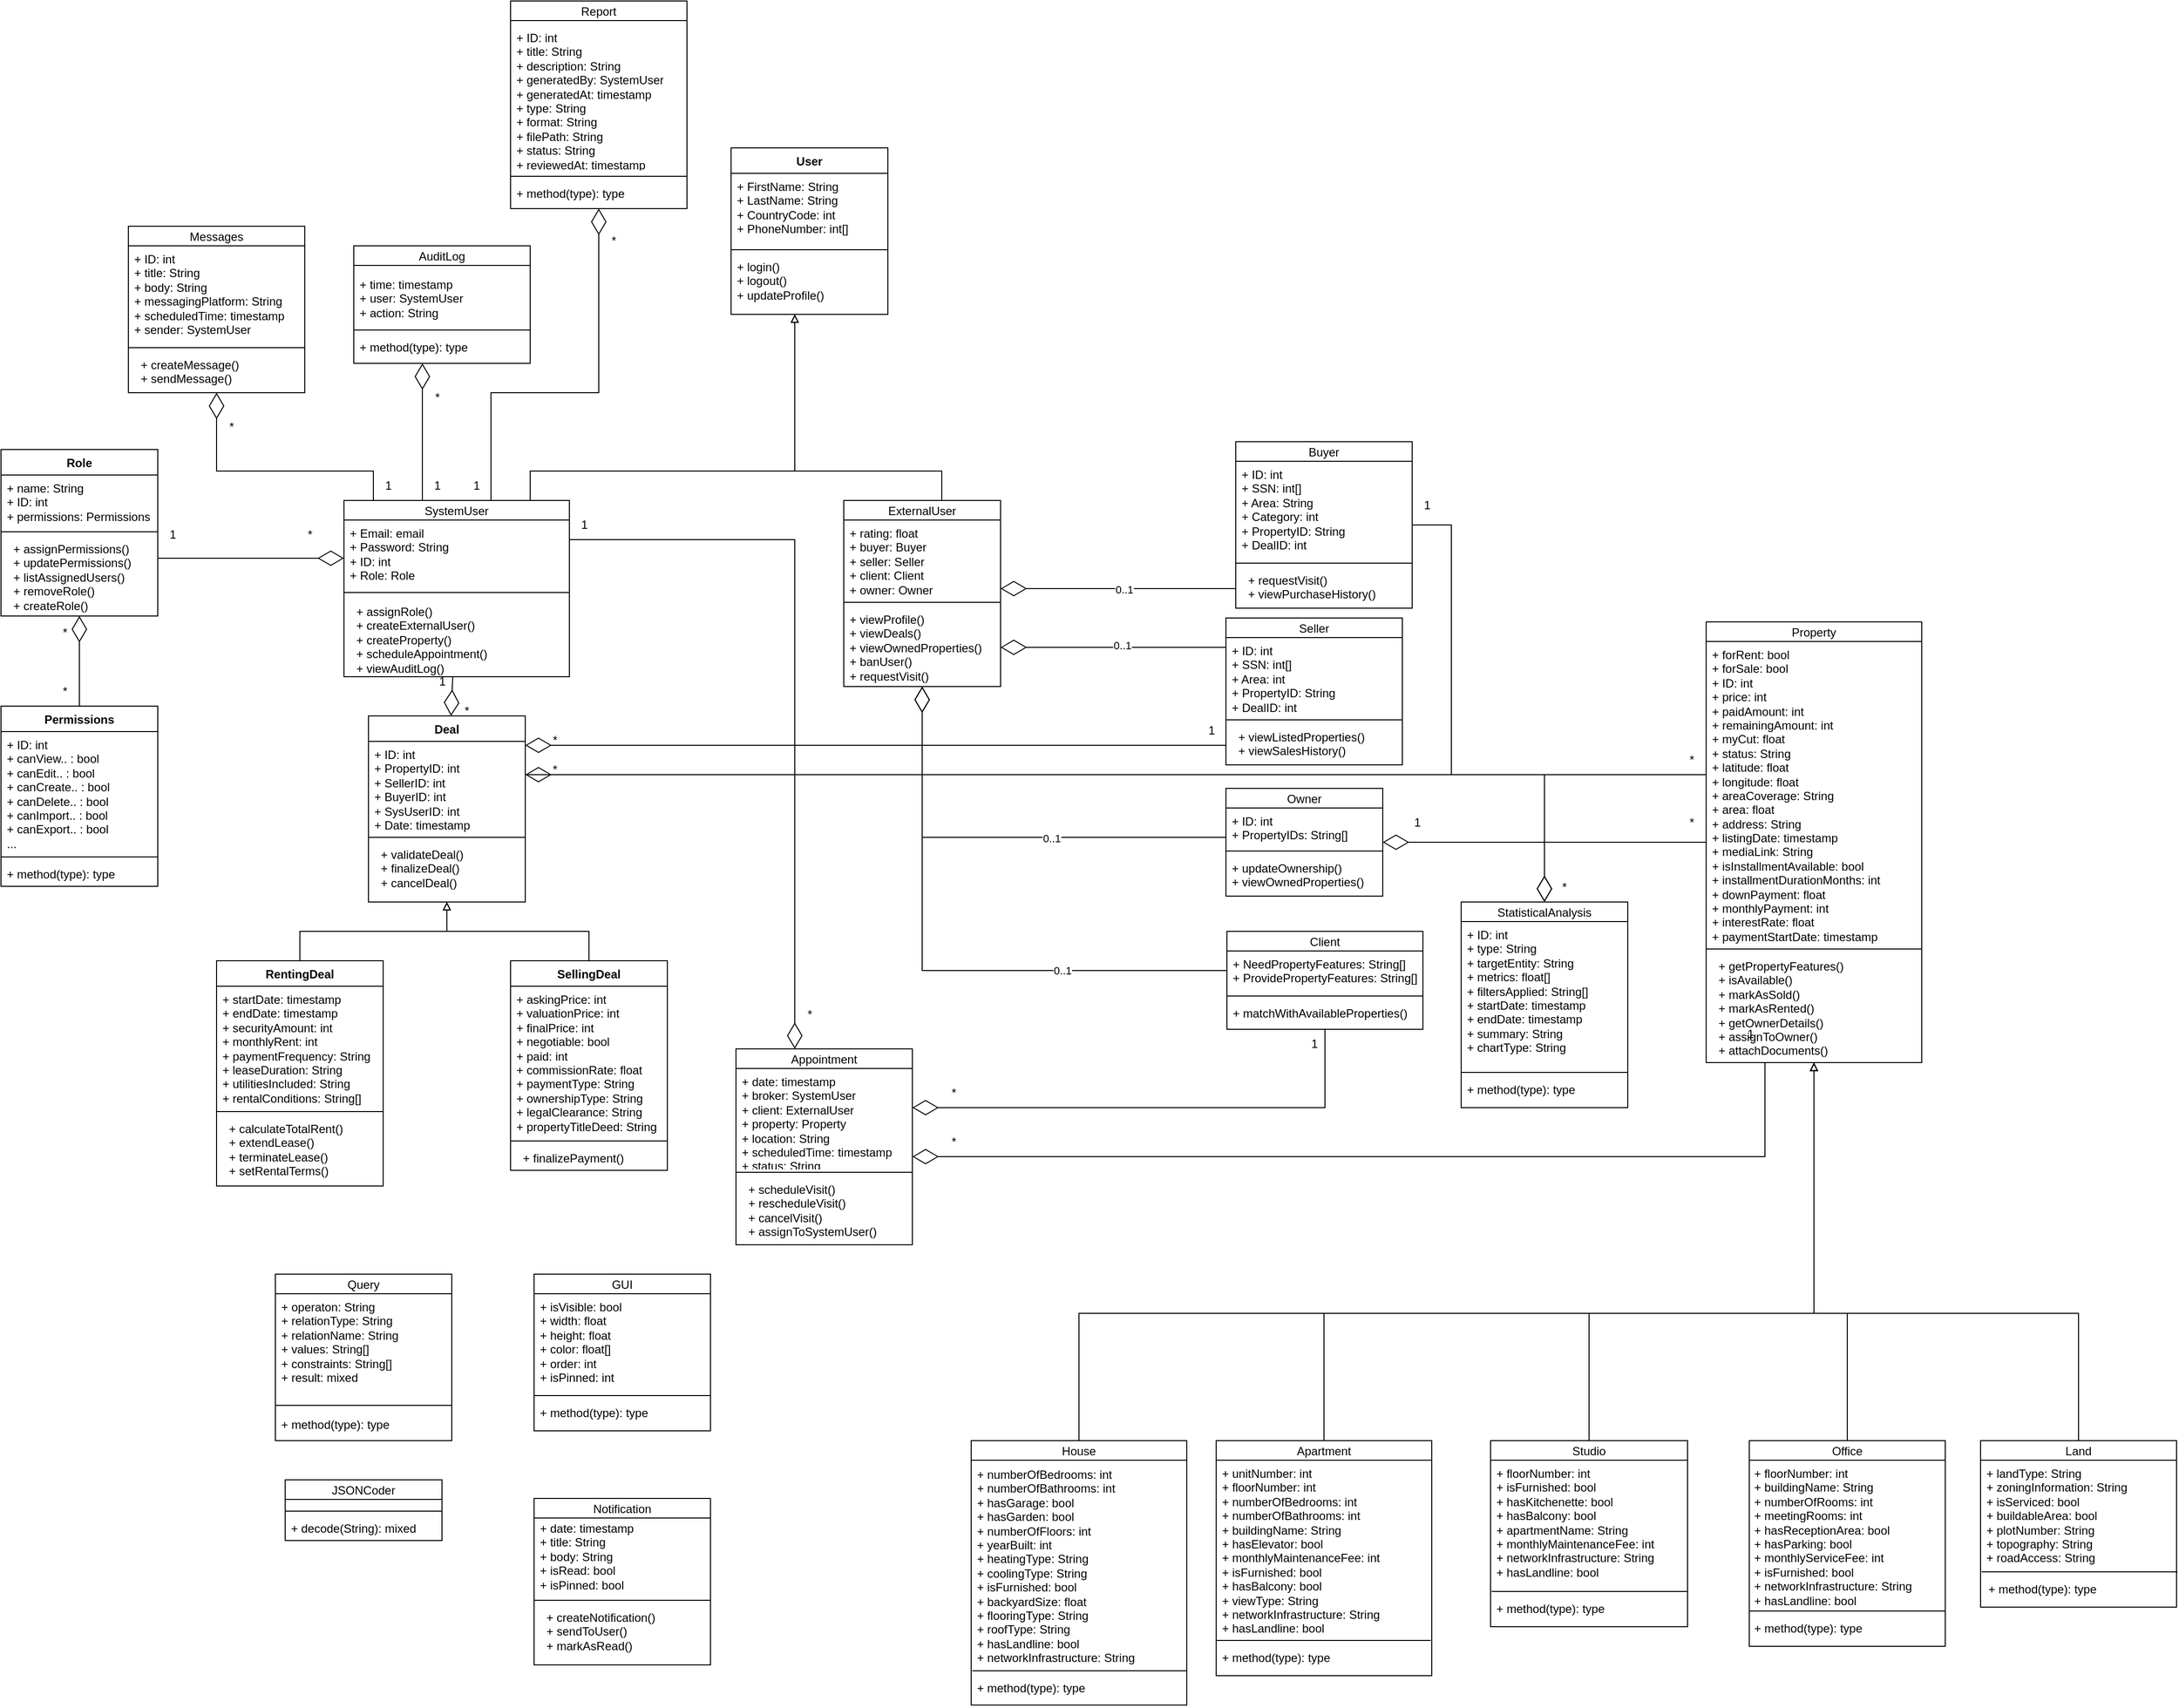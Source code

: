 <mxfile version="26.2.9">
  <diagram name="Page-1" id="0i5YXfexZ07_g-KV8-WW">
    <mxGraphModel dx="3797" dy="3112" grid="1" gridSize="10" guides="1" tooltips="1" connect="1" arrows="1" fold="1" page="1" pageScale="1" pageWidth="827" pageHeight="1169" math="0" shadow="0">
      <root>
        <mxCell id="0" />
        <mxCell id="1" parent="0" />
        <mxCell id="3v1uPtjWvO9ZyUCsCa57-222" style="edgeStyle=orthogonalEdgeStyle;rounded=0;orthogonalLoop=1;jettySize=auto;html=1;endArrow=block;endFill=0;" edge="1" parent="1" source="SystemUser" target="3v1uPtjWvO9ZyUCsCa57-80">
          <mxGeometry relative="1" as="geometry">
            <Array as="points">
              <mxPoint x="410" y="60" />
              <mxPoint x="680" y="60" />
            </Array>
          </mxGeometry>
        </mxCell>
        <mxCell id="SystemUser" value="SystemUser" style="shape=swimlane;startSize=20;" vertex="1" parent="1">
          <mxGeometry x="220" y="90" width="230" height="180" as="geometry" />
        </mxCell>
        <mxCell id="3v1uPtjWvO9ZyUCsCa57-84" value="&lt;div&gt;&lt;span style=&quot;text-align: center; white-space: nowrap;&quot;&gt;+ Email: email&lt;/span&gt;&lt;br style=&quot;padding: 0px; margin: 0px; text-align: center; white-space: nowrap;&quot;&gt;&lt;span style=&quot;text-align: center; white-space: nowrap;&quot;&gt;+ Password: String&lt;/span&gt;&lt;br style=&quot;padding: 0px; margin: 0px; text-align: center; white-space: nowrap;&quot;&gt;&lt;span style=&quot;text-align: center; white-space: nowrap;&quot;&gt;+ ID: int&lt;/span&gt;&lt;br style=&quot;padding: 0px; margin: 0px; text-align: center; white-space: nowrap;&quot;&gt;&lt;span style=&quot;text-align: center; white-space: nowrap;&quot;&gt;+ Role: Role&lt;/span&gt;&lt;br&gt;&lt;/div&gt;" style="text;strokeColor=none;fillColor=none;align=left;verticalAlign=top;spacingLeft=4;spacingRight=4;overflow=hidden;rotatable=0;points=[[0,0.5],[1,0.5]];portConstraint=eastwest;whiteSpace=wrap;html=1;" vertex="1" parent="SystemUser">
          <mxGeometry y="20" width="230" height="60" as="geometry" />
        </mxCell>
        <mxCell id="3v1uPtjWvO9ZyUCsCa57-85" value="&lt;div&gt;&amp;nbsp; + assignRole()&lt;/div&gt;&lt;div&gt;&amp;nbsp; + createExternalUser()&lt;/div&gt;&lt;div&gt;&amp;nbsp; + createProperty()&lt;/div&gt;&lt;div&gt;&amp;nbsp; + scheduleAppointment()&lt;/div&gt;&lt;div&gt;&amp;nbsp; + viewAuditLog()&lt;/div&gt;" style="text;strokeColor=none;fillColor=none;align=left;verticalAlign=top;spacingLeft=4;spacingRight=4;overflow=hidden;rotatable=0;points=[[0,0.5],[1,0.5]];portConstraint=eastwest;whiteSpace=wrap;html=1;" vertex="1" parent="SystemUser">
          <mxGeometry y="100" width="230" height="80" as="geometry" />
        </mxCell>
        <mxCell id="3v1uPtjWvO9ZyUCsCa57-86" value="" style="line;strokeWidth=1;fillColor=none;align=left;verticalAlign=middle;spacingTop=-1;spacingLeft=3;spacingRight=3;rotatable=0;labelPosition=right;points=[];portConstraint=eastwest;strokeColor=inherit;" vertex="1" parent="SystemUser">
          <mxGeometry y="90" width="230" height="8" as="geometry" />
        </mxCell>
        <mxCell id="3v1uPtjWvO9ZyUCsCa57-223" style="edgeStyle=orthogonalEdgeStyle;rounded=0;orthogonalLoop=1;jettySize=auto;html=1;endArrow=block;endFill=0;" edge="1" parent="1" source="ExternalUser" target="3v1uPtjWvO9ZyUCsCa57-80">
          <mxGeometry relative="1" as="geometry">
            <Array as="points">
              <mxPoint x="830" y="60" />
              <mxPoint x="680" y="60" />
            </Array>
          </mxGeometry>
        </mxCell>
        <mxCell id="ExternalUser" value="ExternalUser" style="shape=swimlane;startSize=20;" vertex="1" parent="1">
          <mxGeometry x="730" y="90" width="160" height="190" as="geometry" />
        </mxCell>
        <mxCell id="3v1uPtjWvO9ZyUCsCa57-87" value="&lt;div&gt;&lt;span style=&quot;white-space: nowrap;&quot;&gt;+ rating: float&lt;/span&gt;&lt;/div&gt;&lt;div&gt;&lt;span style=&quot;white-space: nowrap;&quot;&gt;+ buyer: Buyer&lt;/span&gt;&lt;/div&gt;&lt;div&gt;&lt;span style=&quot;white-space: nowrap;&quot;&gt;+ seller: Seller&lt;/span&gt;&lt;/div&gt;&lt;div&gt;&lt;span style=&quot;white-space: nowrap;&quot;&gt;+ client: Client&lt;/span&gt;&lt;/div&gt;&lt;div style=&quot;&quot;&gt;&lt;span style=&quot;text-wrap-mode: nowrap;&quot;&gt;+ owner: Owner&lt;/span&gt;&lt;/div&gt;" style="text;strokeColor=none;fillColor=none;align=left;verticalAlign=top;spacingLeft=4;spacingRight=4;overflow=hidden;rotatable=0;points=[[0,0.5],[1,0.5]];portConstraint=eastwest;whiteSpace=wrap;html=1;" vertex="1" parent="ExternalUser">
          <mxGeometry y="20" width="160" height="80" as="geometry" />
        </mxCell>
        <mxCell id="3v1uPtjWvO9ZyUCsCa57-88" value="" style="line;strokeWidth=1;fillColor=none;align=left;verticalAlign=middle;spacingTop=-1;spacingLeft=3;spacingRight=3;rotatable=0;labelPosition=right;points=[];portConstraint=eastwest;strokeColor=inherit;" vertex="1" parent="ExternalUser">
          <mxGeometry y="100" width="160" height="8" as="geometry" />
        </mxCell>
        <mxCell id="3v1uPtjWvO9ZyUCsCa57-89" value="&lt;div&gt;+ viewProfile()&lt;/div&gt;&lt;div&gt;+ viewDeals()&lt;/div&gt;&lt;div&gt;+ viewOwnedProperties()&lt;/div&gt;&lt;div&gt;+ banUser()&lt;/div&gt;&lt;div&gt;+ requestVisit()&lt;/div&gt;" style="text;strokeColor=none;fillColor=none;align=left;verticalAlign=top;spacingLeft=4;spacingRight=4;overflow=hidden;rotatable=0;points=[[0,0.5],[1,0.5]];portConstraint=eastwest;whiteSpace=wrap;html=1;" vertex="1" parent="ExternalUser">
          <mxGeometry y="108" width="160" height="82" as="geometry" />
        </mxCell>
        <mxCell id="Buyer" value="Buyer" style="shape=swimlane;startSize=20;" vertex="1" parent="1">
          <mxGeometry x="1130" y="30" width="180" height="170" as="geometry" />
        </mxCell>
        <mxCell id="3v1uPtjWvO9ZyUCsCa57-99" value="&lt;div&gt;&lt;span style=&quot;text-align: center; white-space: nowrap;&quot;&gt;+ ID: int&lt;/span&gt;&lt;br style=&quot;padding: 0px; margin: 0px; text-align: center; white-space: nowrap;&quot;&gt;&lt;span style=&quot;text-align: center; white-space: nowrap;&quot;&gt;+ SSN: int[]&lt;/span&gt;&lt;br style=&quot;padding: 0px; margin: 0px; text-align: center; white-space: nowrap;&quot;&gt;&lt;span style=&quot;text-align: center; white-space: nowrap;&quot;&gt;+ Area: String&lt;/span&gt;&lt;br style=&quot;padding: 0px; margin: 0px; text-align: center; white-space: nowrap;&quot;&gt;&lt;span style=&quot;text-align: center; white-space: nowrap;&quot;&gt;+ Category: int&lt;/span&gt;&lt;br style=&quot;padding: 0px; margin: 0px; text-align: center; white-space: nowrap;&quot;&gt;&lt;span style=&quot;text-align: center; white-space: nowrap;&quot;&gt;+ PropertyID: String&lt;/span&gt;&lt;br style=&quot;padding: 0px; margin: 0px; text-align: center; white-space: nowrap;&quot;&gt;&lt;span style=&quot;text-align: center; white-space: nowrap;&quot;&gt;+ DealID: int&lt;/span&gt;&lt;br&gt;&lt;/div&gt;" style="text;strokeColor=none;fillColor=none;align=left;verticalAlign=top;spacingLeft=4;spacingRight=4;overflow=hidden;rotatable=0;points=[[0,0.5],[1,0.5]];portConstraint=eastwest;whiteSpace=wrap;html=1;" vertex="1" parent="Buyer">
          <mxGeometry y="20" width="180" height="100" as="geometry" />
        </mxCell>
        <mxCell id="3v1uPtjWvO9ZyUCsCa57-100" value="" style="line;strokeWidth=1;fillColor=none;align=left;verticalAlign=middle;spacingTop=-1;spacingLeft=3;spacingRight=3;rotatable=0;labelPosition=right;points=[];portConstraint=eastwest;strokeColor=inherit;" vertex="1" parent="Buyer">
          <mxGeometry y="120" width="180" height="8" as="geometry" />
        </mxCell>
        <mxCell id="3v1uPtjWvO9ZyUCsCa57-101" value="&lt;div&gt;&amp;nbsp; + requestVisit()&lt;/div&gt;&lt;div&gt;&amp;nbsp; + viewPurchaseHistory()&lt;/div&gt;" style="text;strokeColor=none;fillColor=none;align=left;verticalAlign=top;spacingLeft=4;spacingRight=4;overflow=hidden;rotatable=0;points=[[0,0.5],[1,0.5]];portConstraint=eastwest;whiteSpace=wrap;html=1;" vertex="1" parent="Buyer">
          <mxGeometry y="128" width="180" height="42" as="geometry" />
        </mxCell>
        <mxCell id="Seller" value="Seller" style="shape=swimlane;startSize=20;" vertex="1" parent="1">
          <mxGeometry x="1120" y="210" width="180" height="150" as="geometry" />
        </mxCell>
        <mxCell id="3v1uPtjWvO9ZyUCsCa57-90" value="&lt;div&gt;&lt;span style=&quot;text-align: center; white-space: nowrap;&quot;&gt;+ ID: int&lt;/span&gt;&lt;br style=&quot;padding: 0px; margin: 0px; text-align: center; white-space: nowrap;&quot;&gt;&lt;span style=&quot;text-align: center; white-space: nowrap;&quot;&gt;+ SSN: int[]&lt;/span&gt;&lt;br style=&quot;padding: 0px; margin: 0px; text-align: center; white-space: nowrap;&quot;&gt;&lt;span style=&quot;text-align: center; white-space: nowrap;&quot;&gt;+ Area: int&lt;/span&gt;&lt;br style=&quot;padding: 0px; margin: 0px; text-align: center; white-space: nowrap;&quot;&gt;&lt;span style=&quot;text-align: center; white-space: nowrap;&quot;&gt;+ PropertyID: String&lt;/span&gt;&lt;br style=&quot;padding: 0px; margin: 0px; text-align: center; white-space: nowrap;&quot;&gt;&lt;span style=&quot;text-align: center; white-space: nowrap;&quot;&gt;+ DealID: int&lt;/span&gt;&lt;br&gt;&lt;/div&gt;" style="text;strokeColor=none;fillColor=none;align=left;verticalAlign=top;spacingLeft=4;spacingRight=4;overflow=hidden;rotatable=0;points=[[0,0.5],[1,0.5]];portConstraint=eastwest;whiteSpace=wrap;html=1;" vertex="1" parent="Seller">
          <mxGeometry y="20" width="180" height="80" as="geometry" />
        </mxCell>
        <mxCell id="3v1uPtjWvO9ZyUCsCa57-91" value="" style="line;strokeWidth=1;fillColor=none;align=left;verticalAlign=middle;spacingTop=-1;spacingLeft=3;spacingRight=3;rotatable=0;labelPosition=right;points=[];portConstraint=eastwest;strokeColor=inherit;" vertex="1" parent="Seller">
          <mxGeometry y="100" width="180" height="8" as="geometry" />
        </mxCell>
        <mxCell id="3v1uPtjWvO9ZyUCsCa57-92" value="&lt;div&gt;&amp;nbsp; + viewListedProperties()&lt;/div&gt;&lt;div&gt;&amp;nbsp; + viewSalesHistory()&lt;/div&gt;" style="text;strokeColor=none;fillColor=none;align=left;verticalAlign=top;spacingLeft=4;spacingRight=4;overflow=hidden;rotatable=0;points=[[0,0.5],[1,0.5]];portConstraint=eastwest;whiteSpace=wrap;html=1;" vertex="1" parent="Seller">
          <mxGeometry y="108" width="180" height="42" as="geometry" />
        </mxCell>
        <mxCell id="Owner" value="Owner" style="shape=swimlane;startSize=20;" vertex="1" parent="1">
          <mxGeometry x="1120" y="384" width="160" height="110" as="geometry" />
        </mxCell>
        <mxCell id="3v1uPtjWvO9ZyUCsCa57-96" value="&lt;div&gt;&lt;span style=&quot;text-align: center; white-space: nowrap;&quot;&gt;+ ID: int&lt;/span&gt;&lt;br style=&quot;padding: 0px; margin: 0px; text-align: center; white-space: nowrap;&quot;&gt;&lt;span style=&quot;text-align: center; white-space: nowrap;&quot;&gt;+ PropertyIDs: String[]&lt;/span&gt;&lt;br&gt;&lt;/div&gt;" style="text;strokeColor=none;fillColor=none;align=left;verticalAlign=top;spacingLeft=4;spacingRight=4;overflow=hidden;rotatable=0;points=[[0,0.5],[1,0.5]];portConstraint=eastwest;whiteSpace=wrap;html=1;" vertex="1" parent="Owner">
          <mxGeometry y="20" width="160" height="40" as="geometry" />
        </mxCell>
        <mxCell id="3v1uPtjWvO9ZyUCsCa57-97" value="" style="line;strokeWidth=1;fillColor=none;align=left;verticalAlign=middle;spacingTop=-1;spacingLeft=3;spacingRight=3;rotatable=0;labelPosition=right;points=[];portConstraint=eastwest;strokeColor=inherit;" vertex="1" parent="Owner">
          <mxGeometry y="60" width="160" height="8" as="geometry" />
        </mxCell>
        <mxCell id="3v1uPtjWvO9ZyUCsCa57-98" value="&lt;div&gt;+ updateOwnership()&lt;/div&gt;&lt;div&gt;+ viewOwnedProperties()&lt;/div&gt;" style="text;strokeColor=none;fillColor=none;align=left;verticalAlign=top;spacingLeft=4;spacingRight=4;overflow=hidden;rotatable=0;points=[[0,0.5],[1,0.5]];portConstraint=eastwest;whiteSpace=wrap;html=1;" vertex="1" parent="Owner">
          <mxGeometry y="68" width="160" height="42" as="geometry" />
        </mxCell>
        <mxCell id="Client" value="Client" style="shape=swimlane;startSize=20;" vertex="1" parent="1">
          <mxGeometry x="1121" y="530" width="200" height="100" as="geometry" />
        </mxCell>
        <mxCell id="3v1uPtjWvO9ZyUCsCa57-93" value="&lt;div&gt;&lt;span style=&quot;text-align: center; white-space: nowrap;&quot;&gt;+ NeedPropertyFeatures: String[]&lt;/span&gt;&lt;br style=&quot;padding: 0px; margin: 0px; text-align: center; white-space: nowrap;&quot;&gt;&lt;span style=&quot;text-align: center; white-space: nowrap;&quot;&gt;+ ProvidePropertyFeatures: String[]&lt;/span&gt;&lt;br&gt;&lt;/div&gt;" style="text;strokeColor=none;fillColor=none;align=left;verticalAlign=top;spacingLeft=4;spacingRight=4;overflow=hidden;rotatable=0;points=[[0,0.5],[1,0.5]];portConstraint=eastwest;whiteSpace=wrap;html=1;" vertex="1" parent="Client">
          <mxGeometry y="20" width="200" height="50" as="geometry" />
        </mxCell>
        <mxCell id="3v1uPtjWvO9ZyUCsCa57-94" value="" style="line;strokeWidth=1;fillColor=none;align=left;verticalAlign=middle;spacingTop=-1;spacingLeft=3;spacingRight=3;rotatable=0;labelPosition=right;points=[];portConstraint=eastwest;strokeColor=inherit;" vertex="1" parent="Client">
          <mxGeometry y="62" width="200" height="8" as="geometry" />
        </mxCell>
        <mxCell id="3v1uPtjWvO9ZyUCsCa57-95" value="+ matchWithAvailableProperties()" style="text;strokeColor=none;fillColor=none;align=left;verticalAlign=top;spacingLeft=4;spacingRight=4;overflow=hidden;rotatable=0;points=[[0,0.5],[1,0.5]];portConstraint=eastwest;whiteSpace=wrap;html=1;" vertex="1" parent="Client">
          <mxGeometry y="70" width="200" height="30" as="geometry" />
        </mxCell>
        <mxCell id="Property" value="Property" style="shape=swimlane;startSize=20;" vertex="1" parent="1">
          <mxGeometry x="1610" y="214" width="220" height="450" as="geometry" />
        </mxCell>
        <mxCell id="3v1uPtjWvO9ZyUCsCa57-119" value="&lt;div&gt;&lt;span style=&quot;text-align: center; white-space: nowrap;&quot;&gt;+ forRent: bool&lt;/span&gt;&lt;br style=&quot;padding: 0px; margin: 0px; text-align: center; white-space: nowrap;&quot;&gt;&lt;span style=&quot;text-align: center; white-space: nowrap;&quot;&gt;+ forSale&lt;/span&gt;&lt;span style=&quot;text-align: center; white-space: nowrap;&quot;&gt;: bool&lt;/span&gt;&lt;br style=&quot;padding: 0px; margin: 0px; text-align: center; white-space: nowrap;&quot;&gt;&lt;span style=&quot;text-align: center; white-space: nowrap;&quot;&gt;+ ID: int&lt;/span&gt;&lt;br style=&quot;padding: 0px; margin: 0px; text-align: center; white-space: nowrap;&quot;&gt;&lt;span style=&quot;text-align: center; white-space: nowrap;&quot;&gt;+ price: int&lt;/span&gt;&lt;br style=&quot;padding: 0px; margin: 0px; text-align: center; white-space: nowrap;&quot;&gt;&lt;span style=&quot;text-align: center; white-space: nowrap;&quot;&gt;+ paidAmount: int&lt;/span&gt;&lt;br style=&quot;padding: 0px; margin: 0px; text-align: center; white-space: nowrap;&quot;&gt;&lt;span style=&quot;text-align: center; white-space: nowrap;&quot;&gt;+ remainingAmount: int&lt;/span&gt;&lt;br style=&quot;padding: 0px; margin: 0px; text-align: center; white-space: nowrap;&quot;&gt;&lt;span style=&quot;text-align: center; white-space: nowrap;&quot;&gt;+ myCut: float&lt;/span&gt;&lt;br style=&quot;padding: 0px; margin: 0px; text-align: center; white-space: nowrap;&quot;&gt;&lt;span style=&quot;text-align: center; white-space: nowrap;&quot;&gt;+ status: String&lt;/span&gt;&lt;br style=&quot;padding: 0px; margin: 0px; text-align: center; white-space: nowrap;&quot;&gt;&lt;span style=&quot;text-align: center; white-space: nowrap;&quot;&gt;+ latitude: float&lt;/span&gt;&lt;br style=&quot;padding: 0px; margin: 0px; text-align: center; white-space: nowrap;&quot;&gt;&lt;span style=&quot;text-align: center; white-space: nowrap;&quot;&gt;+ longitude: float&lt;/span&gt;&lt;br style=&quot;padding: 0px; margin: 0px; text-align: center; white-space: nowrap;&quot;&gt;&lt;span style=&quot;text-align: center; white-space: nowrap;&quot;&gt;+ areaCoverage: String&lt;/span&gt;&lt;br style=&quot;padding: 0px; margin: 0px; text-align: center; white-space: nowrap;&quot;&gt;&lt;span style=&quot;text-align: center; white-space: nowrap;&quot;&gt;+ area: float&lt;/span&gt;&lt;br style=&quot;padding: 0px; margin: 0px; text-align: center; white-space: nowrap;&quot;&gt;&lt;span style=&quot;text-align: center; white-space: nowrap;&quot;&gt;+ address: String&lt;/span&gt;&lt;br style=&quot;padding: 0px; margin: 0px; text-align: center; white-space: nowrap;&quot;&gt;&lt;span style=&quot;text-align: center; white-space: nowrap;&quot;&gt;+ listingDate: timestamp&lt;/span&gt;&lt;br style=&quot;padding: 0px; margin: 0px; text-align: center; white-space: nowrap;&quot;&gt;&lt;span style=&quot;text-align: center; white-space: nowrap;&quot;&gt;+ mediaLink: String&lt;/span&gt;&lt;br style=&quot;padding: 0px; margin: 0px; text-align: center; white-space: nowrap;&quot;&gt;&lt;span style=&quot;text-align: center; white-space: nowrap;&quot;&gt;+ isInstallmentAvailable&lt;/span&gt;&lt;span style=&quot;text-align: center; white-space: nowrap;&quot;&gt;: bool&lt;/span&gt;&lt;br style=&quot;padding: 0px; margin: 0px; text-align: center; white-space: nowrap;&quot;&gt;&lt;span style=&quot;text-align: center; white-space: nowrap;&quot;&gt;+ installmentDurationMonths: int&lt;/span&gt;&lt;br style=&quot;padding: 0px; margin: 0px; text-align: center; white-space: nowrap;&quot;&gt;&lt;span style=&quot;text-align: center; white-space: nowrap;&quot;&gt;+ downPayment: float&lt;/span&gt;&lt;br style=&quot;padding: 0px; margin: 0px; text-align: center; white-space: nowrap;&quot;&gt;&lt;span style=&quot;text-align: center; white-space: nowrap;&quot;&gt;+ monthlyPayment: int&lt;/span&gt;&lt;br style=&quot;padding: 0px; margin: 0px; text-align: center; white-space: nowrap;&quot;&gt;&lt;span style=&quot;text-align: center; white-space: nowrap;&quot;&gt;+ interestRate: float&lt;/span&gt;&lt;br style=&quot;padding: 0px; margin: 0px; text-align: center; white-space: nowrap;&quot;&gt;&lt;span style=&quot;text-align: center; white-space: nowrap;&quot;&gt;+ paymentStartDate: timestamp&lt;/span&gt;&lt;br&gt;&lt;/div&gt;" style="text;strokeColor=none;fillColor=none;align=left;verticalAlign=top;spacingLeft=4;spacingRight=4;overflow=hidden;rotatable=0;points=[[0,0.5],[1,0.5]];portConstraint=eastwest;whiteSpace=wrap;html=1;" vertex="1" parent="Property">
          <mxGeometry y="20" width="220" height="310" as="geometry" />
        </mxCell>
        <mxCell id="3v1uPtjWvO9ZyUCsCa57-120" value="&lt;div&gt;&amp;nbsp; + getPropertyFeatures()&lt;/div&gt;&lt;div&gt;&amp;nbsp; + isAvailable()&lt;/div&gt;&lt;div&gt;&amp;nbsp; + markAsSold()&lt;/div&gt;&lt;div&gt;&amp;nbsp; + markAsRented()&lt;/div&gt;&lt;div&gt;&amp;nbsp; + getOwnerDetails()&lt;/div&gt;&lt;div&gt;&amp;nbsp; + assignToOwner()&lt;/div&gt;&lt;div&gt;&amp;nbsp; + attachDocuments()&lt;/div&gt;" style="text;strokeColor=none;fillColor=none;align=left;verticalAlign=top;spacingLeft=4;spacingRight=4;overflow=hidden;rotatable=0;points=[[0,0.5],[1,0.5]];portConstraint=eastwest;whiteSpace=wrap;html=1;" vertex="1" parent="Property">
          <mxGeometry y="338" width="220" height="112" as="geometry" />
        </mxCell>
        <mxCell id="3v1uPtjWvO9ZyUCsCa57-121" value="" style="line;strokeWidth=1;fillColor=none;align=left;verticalAlign=middle;spacingTop=-1;spacingLeft=3;spacingRight=3;rotatable=0;labelPosition=right;points=[];portConstraint=eastwest;strokeColor=inherit;" vertex="1" parent="Property">
          <mxGeometry y="330" width="220" height="8" as="geometry" />
        </mxCell>
        <mxCell id="3v1uPtjWvO9ZyUCsCa57-146" style="edgeStyle=orthogonalEdgeStyle;rounded=0;orthogonalLoop=1;jettySize=auto;html=1;endArrow=block;endFill=0;" edge="1" parent="1" source="House" target="Property">
          <mxGeometry relative="1" as="geometry">
            <Array as="points">
              <mxPoint x="970" y="920" />
              <mxPoint x="1720" y="920" />
            </Array>
          </mxGeometry>
        </mxCell>
        <mxCell id="House" value="House" style="shape=swimlane;startSize=20;" vertex="1" parent="1">
          <mxGeometry x="860" y="1050" width="220" height="270" as="geometry" />
        </mxCell>
        <mxCell id="3v1uPtjWvO9ZyUCsCa57-135" value="&lt;div&gt;&lt;span style=&quot;text-align: center; white-space: nowrap;&quot;&gt;+ numberOfBedrooms: int&lt;/span&gt;&lt;br style=&quot;padding: 0px; margin: 0px; text-align: center; white-space: nowrap;&quot;&gt;&lt;span style=&quot;text-align: center; white-space: nowrap;&quot;&gt;+ numberOfBathrooms: int&lt;/span&gt;&lt;br style=&quot;padding: 0px; margin: 0px; text-align: center; white-space: nowrap;&quot;&gt;&lt;span style=&quot;text-align: center; white-space: nowrap;&quot;&gt;+ hasGarage: bool&lt;/span&gt;&lt;br style=&quot;padding: 0px; margin: 0px; text-align: center; white-space: nowrap;&quot;&gt;&lt;span style=&quot;text-align: center; white-space: nowrap;&quot;&gt;+ hasGarden: bool&lt;/span&gt;&lt;br style=&quot;padding: 0px; margin: 0px; text-align: center; white-space: nowrap;&quot;&gt;&lt;span style=&quot;text-align: center; white-space: nowrap;&quot;&gt;+ numberOfFloors: int&lt;/span&gt;&lt;br style=&quot;padding: 0px; margin: 0px; text-align: center; white-space: nowrap;&quot;&gt;&lt;span style=&quot;text-align: center; white-space: nowrap;&quot;&gt;+ yearBuilt: int&lt;/span&gt;&lt;br style=&quot;padding: 0px; margin: 0px; text-align: center; white-space: nowrap;&quot;&gt;&lt;span style=&quot;text-align: center; white-space: nowrap;&quot;&gt;+ heatingType: String&lt;/span&gt;&lt;br style=&quot;padding: 0px; margin: 0px; text-align: center; white-space: nowrap;&quot;&gt;&lt;span style=&quot;text-align: center; white-space: nowrap;&quot;&gt;+ coolingType: String&lt;/span&gt;&lt;br style=&quot;padding: 0px; margin: 0px; text-align: center; white-space: nowrap;&quot;&gt;&lt;span style=&quot;text-align: center; white-space: nowrap;&quot;&gt;+ isFurnished: bool&lt;/span&gt;&lt;br style=&quot;padding: 0px; margin: 0px; text-align: center; white-space: nowrap;&quot;&gt;&lt;span style=&quot;text-align: center; white-space: nowrap;&quot;&gt;+ backyardSize: float&lt;/span&gt;&lt;br style=&quot;padding: 0px; margin: 0px; text-align: center; white-space: nowrap;&quot;&gt;&lt;span style=&quot;text-align: center; white-space: nowrap;&quot;&gt;+ flooringType: String&lt;/span&gt;&lt;br style=&quot;padding: 0px; margin: 0px; text-align: center; white-space: nowrap;&quot;&gt;&lt;span style=&quot;text-align: center; white-space: nowrap;&quot;&gt;+ roofType: String&lt;/span&gt;&lt;br style=&quot;padding: 0px; margin: 0px; text-align: center; white-space: nowrap;&quot;&gt;&lt;span style=&quot;text-align: center; white-space: nowrap;&quot;&gt;+ hasLandline: bool&lt;/span&gt;&lt;br style=&quot;padding: 0px; margin: 0px; text-align: center; white-space: nowrap;&quot;&gt;&lt;span style=&quot;text-align: center; white-space: nowrap;&quot;&gt;+ networkInfrastructure: String&lt;/span&gt;&lt;br&gt;&lt;/div&gt;" style="text;strokeColor=none;fillColor=none;align=left;verticalAlign=top;spacingLeft=4;spacingRight=4;overflow=hidden;rotatable=0;points=[[0,0.5],[1,0.5]];portConstraint=eastwest;whiteSpace=wrap;html=1;" vertex="1" parent="House">
          <mxGeometry y="21" width="220" height="209" as="geometry" />
        </mxCell>
        <mxCell id="3v1uPtjWvO9ZyUCsCa57-136" value="" style="line;strokeWidth=1;fillColor=none;align=left;verticalAlign=middle;spacingTop=-1;spacingLeft=3;spacingRight=3;rotatable=0;labelPosition=right;points=[];portConstraint=eastwest;strokeColor=inherit;" vertex="1" parent="House">
          <mxGeometry x="1" y="231" width="219" height="8" as="geometry" />
        </mxCell>
        <mxCell id="3v1uPtjWvO9ZyUCsCa57-137" value="+ method(type): type" style="text;strokeColor=none;fillColor=none;align=left;verticalAlign=top;spacingLeft=4;spacingRight=4;overflow=hidden;rotatable=0;points=[[0,0.5],[1,0.5]];portConstraint=eastwest;whiteSpace=wrap;html=1;" vertex="1" parent="House">
          <mxGeometry x="-0.5" y="239" width="220" height="30" as="geometry" />
        </mxCell>
        <mxCell id="3v1uPtjWvO9ZyUCsCa57-148" style="edgeStyle=orthogonalEdgeStyle;rounded=0;orthogonalLoop=1;jettySize=auto;html=1;endArrow=block;endFill=0;" edge="1" parent="1" source="Apartment" target="Property">
          <mxGeometry relative="1" as="geometry">
            <Array as="points">
              <mxPoint x="1220" y="920" />
              <mxPoint x="1720" y="920" />
            </Array>
          </mxGeometry>
        </mxCell>
        <mxCell id="Apartment" value="Apartment" style="shape=swimlane;startSize=20;" vertex="1" parent="1">
          <mxGeometry x="1110" y="1050" width="220" height="240" as="geometry" />
        </mxCell>
        <mxCell id="3v1uPtjWvO9ZyUCsCa57-132" value="&lt;div&gt;&lt;span style=&quot;text-align: center; white-space: nowrap;&quot;&gt;+ unitNumber: int&lt;/span&gt;&lt;br style=&quot;padding: 0px; margin: 0px; text-align: center; white-space: nowrap;&quot;&gt;&lt;span style=&quot;text-align: center; white-space: nowrap;&quot;&gt;+ floorNumber: int&lt;/span&gt;&lt;br style=&quot;padding: 0px; margin: 0px; text-align: center; white-space: nowrap;&quot;&gt;&lt;span style=&quot;text-align: center; white-space: nowrap;&quot;&gt;+ numberOfBedrooms: int&lt;/span&gt;&lt;br style=&quot;padding: 0px; margin: 0px; text-align: center; white-space: nowrap;&quot;&gt;&lt;span style=&quot;text-align: center; white-space: nowrap;&quot;&gt;+ numberOfBathrooms: int&lt;/span&gt;&lt;br style=&quot;padding: 0px; margin: 0px; text-align: center; white-space: nowrap;&quot;&gt;&lt;span style=&quot;text-align: center; white-space: nowrap;&quot;&gt;+ buildingName: String&lt;/span&gt;&lt;br style=&quot;padding: 0px; margin: 0px; text-align: center; white-space: nowrap;&quot;&gt;&lt;span style=&quot;text-align: center; white-space: nowrap;&quot;&gt;+ hasElevator: bool&lt;/span&gt;&lt;br style=&quot;padding: 0px; margin: 0px; text-align: center; white-space: nowrap;&quot;&gt;&lt;span style=&quot;text-align: center; white-space: nowrap;&quot;&gt;+ monthlyMaintenanceFee: int&lt;/span&gt;&lt;br style=&quot;padding: 0px; margin: 0px; text-align: center; white-space: nowrap;&quot;&gt;&lt;span style=&quot;text-align: center; white-space: nowrap;&quot;&gt;+ isFurnished: bool&lt;/span&gt;&lt;br style=&quot;padding: 0px; margin: 0px; text-align: center; white-space: nowrap;&quot;&gt;&lt;span style=&quot;text-align: center; white-space: nowrap;&quot;&gt;+ hasBalcony: bool&lt;/span&gt;&lt;br style=&quot;padding: 0px; margin: 0px; text-align: center; white-space: nowrap;&quot;&gt;&lt;span style=&quot;text-align: center; white-space: nowrap;&quot;&gt;+ viewType: String&lt;/span&gt;&lt;br style=&quot;padding: 0px; margin: 0px; text-align: center; white-space: nowrap;&quot;&gt;&lt;span style=&quot;text-align: center; white-space: nowrap;&quot;&gt;+ networkInfrastructure: String&lt;/span&gt;&lt;br style=&quot;padding: 0px; margin: 0px; text-align: center; white-space: nowrap;&quot;&gt;&lt;span style=&quot;text-align: center; white-space: nowrap;&quot;&gt;+ hasLandline: bool&lt;/span&gt;&lt;br&gt;&lt;/div&gt;" style="text;strokeColor=none;fillColor=none;align=left;verticalAlign=top;spacingLeft=4;spacingRight=4;overflow=hidden;rotatable=0;points=[[0,0.5],[1,0.5]];portConstraint=eastwest;whiteSpace=wrap;html=1;" vertex="1" parent="Apartment">
          <mxGeometry y="20" width="220" height="180" as="geometry" />
        </mxCell>
        <mxCell id="3v1uPtjWvO9ZyUCsCa57-133" value="" style="line;strokeWidth=1;fillColor=none;align=left;verticalAlign=middle;spacingTop=-1;spacingLeft=3;spacingRight=3;rotatable=0;labelPosition=right;points=[];portConstraint=eastwest;strokeColor=inherit;" vertex="1" parent="Apartment">
          <mxGeometry y="200" width="219" height="8" as="geometry" />
        </mxCell>
        <mxCell id="3v1uPtjWvO9ZyUCsCa57-134" value="+ method(type): type" style="text;strokeColor=none;fillColor=none;align=left;verticalAlign=top;spacingLeft=4;spacingRight=4;overflow=hidden;rotatable=0;points=[[0,0.5],[1,0.5]];portConstraint=eastwest;whiteSpace=wrap;html=1;" vertex="1" parent="Apartment">
          <mxGeometry y="208" width="220" height="30" as="geometry" />
        </mxCell>
        <mxCell id="3v1uPtjWvO9ZyUCsCa57-149" style="edgeStyle=orthogonalEdgeStyle;rounded=0;orthogonalLoop=1;jettySize=auto;html=1;endArrow=block;endFill=0;" edge="1" parent="1" source="Studio" target="Property">
          <mxGeometry relative="1" as="geometry">
            <Array as="points">
              <mxPoint x="1490" y="920" />
              <mxPoint x="1720" y="920" />
            </Array>
          </mxGeometry>
        </mxCell>
        <mxCell id="Studio" value="Studio" style="shape=swimlane;startSize=20;" vertex="1" parent="1">
          <mxGeometry x="1390" y="1050" width="201" height="190" as="geometry" />
        </mxCell>
        <mxCell id="3v1uPtjWvO9ZyUCsCa57-129" value="&lt;div&gt;&lt;span style=&quot;text-align: center; white-space: nowrap;&quot;&gt;+ floorNumber: int&lt;/span&gt;&lt;br style=&quot;padding: 0px; margin: 0px; text-align: center; white-space: nowrap;&quot;&gt;&lt;span style=&quot;text-align: center; white-space: nowrap;&quot;&gt;+ isFurnished: bool&lt;/span&gt;&lt;br style=&quot;padding: 0px; margin: 0px; text-align: center; white-space: nowrap;&quot;&gt;&lt;span style=&quot;text-align: center; white-space: nowrap;&quot;&gt;+ hasKitchenette: bool&lt;/span&gt;&lt;br style=&quot;padding: 0px; margin: 0px; text-align: center; white-space: nowrap;&quot;&gt;&lt;span style=&quot;text-align: center; white-space: nowrap;&quot;&gt;+ hasBalcony: bool&lt;/span&gt;&lt;br style=&quot;padding: 0px; margin: 0px; text-align: center; white-space: nowrap;&quot;&gt;&lt;span style=&quot;text-align: center; white-space: nowrap;&quot;&gt;+ apartmentName: String&lt;/span&gt;&lt;br style=&quot;padding: 0px; margin: 0px; text-align: center; white-space: nowrap;&quot;&gt;&lt;span style=&quot;text-align: center; white-space: nowrap;&quot;&gt;+ monthlyMaintenanceFee: int&lt;/span&gt;&lt;br style=&quot;padding: 0px; margin: 0px; text-align: center; white-space: nowrap;&quot;&gt;&lt;span style=&quot;text-align: center; white-space: nowrap;&quot;&gt;+ networkInfrastructure: String&lt;/span&gt;&lt;br style=&quot;padding: 0px; margin: 0px; text-align: center; white-space: nowrap;&quot;&gt;&lt;span style=&quot;text-align: center; white-space: nowrap;&quot;&gt;+ hasLandline: bool&lt;/span&gt;&lt;br&gt;&lt;/div&gt;" style="text;strokeColor=none;fillColor=none;align=left;verticalAlign=top;spacingLeft=4;spacingRight=4;overflow=hidden;rotatable=0;points=[[0,0.5],[1,0.5]];portConstraint=eastwest;whiteSpace=wrap;html=1;" vertex="1" parent="Studio">
          <mxGeometry y="20" width="200" height="130" as="geometry" />
        </mxCell>
        <mxCell id="3v1uPtjWvO9ZyUCsCa57-130" value="" style="line;strokeWidth=1;fillColor=none;align=left;verticalAlign=middle;spacingTop=-1;spacingLeft=3;spacingRight=3;rotatable=0;labelPosition=right;points=[];portConstraint=eastwest;strokeColor=inherit;" vertex="1" parent="Studio">
          <mxGeometry x="1" y="150" width="200" height="8" as="geometry" />
        </mxCell>
        <mxCell id="3v1uPtjWvO9ZyUCsCa57-131" value="+ method(type): type" style="text;strokeColor=none;fillColor=none;align=left;verticalAlign=top;spacingLeft=4;spacingRight=4;overflow=hidden;rotatable=0;points=[[0,0.5],[1,0.5]];portConstraint=eastwest;whiteSpace=wrap;html=1;" vertex="1" parent="Studio">
          <mxGeometry y="158" width="199" height="32" as="geometry" />
        </mxCell>
        <mxCell id="3v1uPtjWvO9ZyUCsCa57-150" style="edgeStyle=orthogonalEdgeStyle;rounded=0;orthogonalLoop=1;jettySize=auto;html=1;endArrow=block;endFill=0;" edge="1" parent="1" source="Office" target="Property">
          <mxGeometry relative="1" as="geometry">
            <Array as="points">
              <mxPoint x="1754" y="920" />
              <mxPoint x="1720" y="920" />
            </Array>
          </mxGeometry>
        </mxCell>
        <mxCell id="Office" value="Office" style="shape=swimlane;startSize=20;" vertex="1" parent="1">
          <mxGeometry x="1654" y="1050" width="200" height="210" as="geometry" />
        </mxCell>
        <mxCell id="3v1uPtjWvO9ZyUCsCa57-126" value="&lt;div&gt;&lt;span style=&quot;text-align: center; white-space: nowrap;&quot;&gt;+ floorNumber: int&lt;/span&gt;&lt;br style=&quot;padding: 0px; margin: 0px; text-align: center; white-space: nowrap;&quot;&gt;&lt;span style=&quot;text-align: center; white-space: nowrap;&quot;&gt;+ buildingName: String&lt;/span&gt;&lt;br style=&quot;padding: 0px; margin: 0px; text-align: center; white-space: nowrap;&quot;&gt;&lt;span style=&quot;text-align: center; white-space: nowrap;&quot;&gt;+ numberOfRooms: int&lt;/span&gt;&lt;br style=&quot;padding: 0px; margin: 0px; text-align: center; white-space: nowrap;&quot;&gt;&lt;span style=&quot;text-align: center; white-space: nowrap;&quot;&gt;+ meetingRooms: int&lt;/span&gt;&lt;br style=&quot;padding: 0px; margin: 0px; text-align: center; white-space: nowrap;&quot;&gt;&lt;span style=&quot;text-align: center; white-space: nowrap;&quot;&gt;+ hasReceptionArea: bool&lt;/span&gt;&lt;br style=&quot;padding: 0px; margin: 0px; text-align: center; white-space: nowrap;&quot;&gt;&lt;span style=&quot;text-align: center; white-space: nowrap;&quot;&gt;+ hasParking: bool&lt;/span&gt;&lt;br style=&quot;padding: 0px; margin: 0px; text-align: center; white-space: nowrap;&quot;&gt;&lt;span style=&quot;text-align: center; white-space: nowrap;&quot;&gt;+ monthlyServiceFee: int&lt;/span&gt;&lt;br style=&quot;padding: 0px; margin: 0px; text-align: center; white-space: nowrap;&quot;&gt;&lt;span style=&quot;text-align: center; white-space: nowrap;&quot;&gt;+ isFurnished: bool&lt;/span&gt;&lt;br style=&quot;padding: 0px; margin: 0px; text-align: center; white-space: nowrap;&quot;&gt;&lt;span style=&quot;text-align: center; white-space: nowrap;&quot;&gt;+ networkInfrastructure: String&lt;/span&gt;&lt;br style=&quot;padding: 0px; margin: 0px; text-align: center; white-space: nowrap;&quot;&gt;&lt;span style=&quot;text-align: center; white-space: nowrap;&quot;&gt;+ hasLandline: bool&lt;/span&gt;&lt;br&gt;&lt;/div&gt;" style="text;strokeColor=none;fillColor=none;align=left;verticalAlign=top;spacingLeft=4;spacingRight=4;overflow=hidden;rotatable=0;points=[[0,0.5],[1,0.5]];portConstraint=eastwest;whiteSpace=wrap;html=1;" vertex="1" parent="Office">
          <mxGeometry x="-1" y="20" width="200" height="150" as="geometry" />
        </mxCell>
        <mxCell id="3v1uPtjWvO9ZyUCsCa57-127" value="" style="line;strokeWidth=1;fillColor=none;align=left;verticalAlign=middle;spacingTop=-1;spacingLeft=3;spacingRight=3;rotatable=0;labelPosition=right;points=[];portConstraint=eastwest;strokeColor=inherit;" vertex="1" parent="Office">
          <mxGeometry y="170" width="200" height="8" as="geometry" />
        </mxCell>
        <mxCell id="3v1uPtjWvO9ZyUCsCa57-128" value="+ method(type): type" style="text;strokeColor=none;fillColor=none;align=left;verticalAlign=top;spacingLeft=4;spacingRight=4;overflow=hidden;rotatable=0;points=[[0,0.5],[1,0.5]];portConstraint=eastwest;whiteSpace=wrap;html=1;" vertex="1" parent="Office">
          <mxGeometry x="-1" y="178" width="199" height="32" as="geometry" />
        </mxCell>
        <mxCell id="3v1uPtjWvO9ZyUCsCa57-151" style="edgeStyle=orthogonalEdgeStyle;rounded=0;orthogonalLoop=1;jettySize=auto;html=1;endArrow=block;endFill=0;" edge="1" parent="1" source="Land" target="Property">
          <mxGeometry relative="1" as="geometry">
            <Array as="points">
              <mxPoint x="1990" y="920" />
              <mxPoint x="1720" y="920" />
            </Array>
          </mxGeometry>
        </mxCell>
        <mxCell id="Land" value="Land" style="shape=swimlane;startSize=20;" vertex="1" parent="1">
          <mxGeometry x="1890" y="1050" width="200" height="170" as="geometry" />
        </mxCell>
        <mxCell id="3v1uPtjWvO9ZyUCsCa57-122" value="&lt;div&gt;&lt;span style=&quot;text-align: center; white-space: nowrap;&quot;&gt;+ landType: String&lt;/span&gt;&lt;br style=&quot;padding: 0px; margin: 0px; text-align: center; white-space: nowrap;&quot;&gt;&lt;span style=&quot;text-align: center; white-space: nowrap;&quot;&gt;+ zoningInformation: String&lt;/span&gt;&lt;br style=&quot;padding: 0px; margin: 0px; text-align: center; white-space: nowrap;&quot;&gt;&lt;span style=&quot;text-align: center; white-space: nowrap;&quot;&gt;+ isServiced: bool&lt;/span&gt;&lt;br style=&quot;padding: 0px; margin: 0px; text-align: center; white-space: nowrap;&quot;&gt;&lt;span style=&quot;text-align: center; white-space: nowrap;&quot;&gt;+ buildableArea: bool&lt;/span&gt;&lt;br style=&quot;padding: 0px; margin: 0px; text-align: center; white-space: nowrap;&quot;&gt;&lt;span style=&quot;text-align: center; white-space: nowrap;&quot;&gt;+ plotNumber: String&lt;/span&gt;&lt;br style=&quot;padding: 0px; margin: 0px; text-align: center; white-space: nowrap;&quot;&gt;&lt;span style=&quot;text-align: center; white-space: nowrap;&quot;&gt;+ topography: String&lt;/span&gt;&lt;br style=&quot;padding: 0px; margin: 0px; text-align: center; white-space: nowrap;&quot;&gt;&lt;span style=&quot;text-align: center; white-space: nowrap;&quot;&gt;+ roadAccess: String&lt;/span&gt;&lt;br&gt;&lt;/div&gt;" style="text;strokeColor=none;fillColor=none;align=left;verticalAlign=top;spacingLeft=4;spacingRight=4;overflow=hidden;rotatable=0;points=[[0,0.5],[1,0.5]];portConstraint=eastwest;whiteSpace=wrap;html=1;" vertex="1" parent="Land">
          <mxGeometry y="20" width="200" height="110" as="geometry" />
        </mxCell>
        <mxCell id="3v1uPtjWvO9ZyUCsCa57-123" value="" style="line;strokeWidth=1;fillColor=none;align=left;verticalAlign=middle;spacingTop=-1;spacingLeft=3;spacingRight=3;rotatable=0;labelPosition=right;points=[];portConstraint=eastwest;strokeColor=inherit;" vertex="1" parent="Land">
          <mxGeometry x="1" y="130" width="200" height="8" as="geometry" />
        </mxCell>
        <mxCell id="3v1uPtjWvO9ZyUCsCa57-124" value="+ method(type): type" style="text;strokeColor=none;fillColor=none;align=left;verticalAlign=top;spacingLeft=4;spacingRight=4;overflow=hidden;rotatable=0;points=[[0,0.5],[1,0.5]];portConstraint=eastwest;whiteSpace=wrap;html=1;" vertex="1" parent="Land">
          <mxGeometry x="2" y="138" width="199" height="32" as="geometry" />
        </mxCell>
        <mxCell id="notification" value="Notification" style="shape=swimlane;startSize=20;" vertex="1" parent="1">
          <mxGeometry x="414" y="1109" width="180" height="170" as="geometry" />
        </mxCell>
        <mxCell id="3v1uPtjWvO9ZyUCsCa57-229" value="+ date: timestamp&lt;div&gt;+ title: String&lt;/div&gt;&lt;div&gt;+ body: String&lt;/div&gt;&lt;div&gt;+ isRead: bool&lt;/div&gt;&lt;div&gt;+ isPinned: bool&lt;/div&gt;" style="text;strokeColor=none;fillColor=none;align=left;verticalAlign=top;spacingLeft=4;spacingRight=4;overflow=hidden;rotatable=0;points=[[0,0.5],[1,0.5]];portConstraint=eastwest;whiteSpace=wrap;html=1;" vertex="1" parent="notification">
          <mxGeometry y="17" width="180" height="83" as="geometry" />
        </mxCell>
        <mxCell id="3v1uPtjWvO9ZyUCsCa57-230" value="" style="line;strokeWidth=1;fillColor=none;align=left;verticalAlign=middle;spacingTop=-1;spacingLeft=3;spacingRight=3;rotatable=0;labelPosition=right;points=[];portConstraint=eastwest;strokeColor=inherit;" vertex="1" parent="notification">
          <mxGeometry y="100" width="180" height="8" as="geometry" />
        </mxCell>
        <mxCell id="3v1uPtjWvO9ZyUCsCa57-231" value="&lt;div&gt;&amp;nbsp; + createNotification()&lt;/div&gt;&lt;div&gt;&amp;nbsp; + sendToUser()&lt;/div&gt;&lt;div&gt;&amp;nbsp; + markAsRead()&lt;/div&gt;" style="text;strokeColor=none;fillColor=none;align=left;verticalAlign=top;spacingLeft=4;spacingRight=4;overflow=hidden;rotatable=0;points=[[0,0.5],[1,0.5]];portConstraint=eastwest;whiteSpace=wrap;html=1;" vertex="1" parent="notification">
          <mxGeometry y="108" width="180" height="62" as="geometry" />
        </mxCell>
        <mxCell id="appointment" value="Appointment" style="shape=swimlane;startSize=20;" vertex="1" parent="1">
          <mxGeometry x="620" y="650" width="180" height="200" as="geometry" />
        </mxCell>
        <mxCell id="3v1uPtjWvO9ZyUCsCa57-244" value="+ date: timestamp&lt;div&gt;+ broker: SystemUser&lt;/div&gt;&lt;div&gt;+ client: ExternalUser&lt;/div&gt;&lt;div&gt;+ property: Property&lt;/div&gt;&lt;div&gt;+ location: String&lt;/div&gt;&lt;div&gt;+ scheduledTime: timestamp&lt;/div&gt;&lt;div&gt;+ status: String&lt;/div&gt;" style="text;strokeColor=none;fillColor=none;align=left;verticalAlign=top;spacingLeft=4;spacingRight=4;overflow=hidden;rotatable=0;points=[[0,0.5],[1,0.5]];portConstraint=eastwest;whiteSpace=wrap;html=1;" vertex="1" parent="appointment">
          <mxGeometry y="20" width="180" height="100" as="geometry" />
        </mxCell>
        <mxCell id="3v1uPtjWvO9ZyUCsCa57-245" value="" style="line;strokeWidth=1;fillColor=none;align=left;verticalAlign=middle;spacingTop=-1;spacingLeft=3;spacingRight=3;rotatable=0;labelPosition=right;points=[];portConstraint=eastwest;strokeColor=inherit;" vertex="1" parent="appointment">
          <mxGeometry y="122" width="180" height="8" as="geometry" />
        </mxCell>
        <mxCell id="3v1uPtjWvO9ZyUCsCa57-246" value="&lt;div&gt;&amp;nbsp; + scheduleVisit()&lt;/div&gt;&lt;div&gt;&amp;nbsp; + rescheduleVisit()&lt;/div&gt;&lt;div&gt;&amp;nbsp; + cancelVisit()&lt;/div&gt;&lt;div&gt;&amp;nbsp; + assignToSystemUser()&lt;/div&gt;" style="text;strokeColor=none;fillColor=none;align=left;verticalAlign=top;spacingLeft=4;spacingRight=4;overflow=hidden;rotatable=0;points=[[0,0.5],[1,0.5]];portConstraint=eastwest;whiteSpace=wrap;html=1;" vertex="1" parent="appointment">
          <mxGeometry y="130" width="180" height="70" as="geometry" />
        </mxCell>
        <mxCell id="messages" value="Messages" style="shape=swimlane;startSize=20;" vertex="1" parent="1">
          <mxGeometry y="-190" width="180" height="170" as="geometry" />
        </mxCell>
        <mxCell id="3v1uPtjWvO9ZyUCsCa57-232" value="+ ID: int&lt;div&gt;+ title: String&lt;/div&gt;&lt;div&gt;+ body: String&lt;/div&gt;&lt;div&gt;+ messagingPlatform: String&lt;/div&gt;&lt;div&gt;+ scheduledTime: timestamp&lt;/div&gt;&lt;div&gt;+ sender: SystemUser&lt;/div&gt;" style="text;strokeColor=none;fillColor=none;align=left;verticalAlign=top;spacingLeft=4;spacingRight=4;overflow=hidden;rotatable=0;points=[[0,0.5],[1,0.5]];portConstraint=eastwest;whiteSpace=wrap;html=1;" vertex="1" parent="messages">
          <mxGeometry y="20" width="180" height="100" as="geometry" />
        </mxCell>
        <mxCell id="3v1uPtjWvO9ZyUCsCa57-233" value="" style="line;strokeWidth=1;fillColor=none;align=left;verticalAlign=middle;spacingTop=-1;spacingLeft=3;spacingRight=3;rotatable=0;labelPosition=right;points=[];portConstraint=eastwest;strokeColor=inherit;" vertex="1" parent="messages">
          <mxGeometry y="120" width="180" height="8" as="geometry" />
        </mxCell>
        <mxCell id="3v1uPtjWvO9ZyUCsCa57-234" value="&lt;div&gt;&amp;nbsp; + createMessage()&lt;/div&gt;&lt;div&gt;&amp;nbsp; + sendMessage()&lt;/div&gt;" style="text;strokeColor=none;fillColor=none;align=left;verticalAlign=top;spacingLeft=4;spacingRight=4;overflow=hidden;rotatable=0;points=[[0,0.5],[1,0.5]];portConstraint=eastwest;whiteSpace=wrap;html=1;" vertex="1" parent="messages">
          <mxGeometry y="128" width="180" height="42" as="geometry" />
        </mxCell>
        <mxCell id="statsAnalysis" value="StatisticalAnalysis" style="shape=swimlane;startSize=20;" vertex="1" parent="1">
          <mxGeometry x="1360" y="500" width="170" height="210" as="geometry" />
        </mxCell>
        <mxCell id="3v1uPtjWvO9ZyUCsCa57-262" value="&lt;div&gt;+ ID: int&lt;/div&gt;&lt;div&gt;+ type: String&lt;/div&gt;&lt;div&gt;+ targetEntity: String&lt;/div&gt;&lt;div&gt;+ metrics: float[]&lt;/div&gt;&lt;div&gt;+ filtersApplied: String[]&lt;/div&gt;&lt;div&gt;+ startDate: timestamp&lt;/div&gt;&lt;div&gt;+ endDate: timestamp&lt;/div&gt;&lt;div&gt;+ summary: String&lt;/div&gt;&lt;div&gt;+ chartType: String&amp;nbsp;&lt;/div&gt;" style="text;strokeColor=none;fillColor=none;align=left;verticalAlign=top;spacingLeft=4;spacingRight=4;overflow=hidden;rotatable=0;points=[[0,0.5],[1,0.5]];portConstraint=eastwest;whiteSpace=wrap;html=1;" vertex="1" parent="statsAnalysis">
          <mxGeometry y="20" width="170" height="140" as="geometry" />
        </mxCell>
        <mxCell id="3v1uPtjWvO9ZyUCsCa57-263" value="" style="line;strokeWidth=1;fillColor=none;align=left;verticalAlign=middle;spacingTop=-1;spacingLeft=3;spacingRight=3;rotatable=0;labelPosition=right;points=[];portConstraint=eastwest;strokeColor=inherit;" vertex="1" parent="statsAnalysis">
          <mxGeometry y="170" width="170" height="8" as="geometry" />
        </mxCell>
        <mxCell id="3v1uPtjWvO9ZyUCsCa57-264" value="+ method(type): type" style="text;strokeColor=none;fillColor=none;align=left;verticalAlign=top;spacingLeft=4;spacingRight=4;overflow=hidden;rotatable=0;points=[[0,0.5],[1,0.5]];portConstraint=eastwest;whiteSpace=wrap;html=1;" vertex="1" parent="statsAnalysis">
          <mxGeometry y="178" width="170" height="26" as="geometry" />
        </mxCell>
        <mxCell id="report" value="Report" style="shape=swimlane;startSize=20;" vertex="1" parent="1">
          <mxGeometry x="390" y="-420" width="180" height="212" as="geometry" />
        </mxCell>
        <mxCell id="3v1uPtjWvO9ZyUCsCa57-269" value="&lt;div&gt;+ ID: int&lt;/div&gt;&lt;div&gt;+ title: String&lt;/div&gt;&lt;div&gt;+ description: String&lt;/div&gt;&lt;div&gt;+ generatedBy: SystemUser&lt;/div&gt;&lt;div&gt;+ generatedAt: timestamp&lt;/div&gt;&lt;div&gt;+ type: String&lt;/div&gt;&lt;div&gt;+ format: String&lt;/div&gt;&lt;div&gt;+ filePath: String&lt;/div&gt;&lt;div&gt;+ status: String&lt;/div&gt;&lt;div&gt;+ reviewedAt: timestamp&lt;/div&gt;" style="text;strokeColor=none;fillColor=none;align=left;verticalAlign=top;spacingLeft=4;spacingRight=4;overflow=hidden;rotatable=0;points=[[0,0.5],[1,0.5]];portConstraint=eastwest;whiteSpace=wrap;html=1;" vertex="1" parent="report">
          <mxGeometry y="24" width="180" height="146" as="geometry" />
        </mxCell>
        <mxCell id="3v1uPtjWvO9ZyUCsCa57-270" value="" style="line;strokeWidth=1;fillColor=none;align=left;verticalAlign=middle;spacingTop=-1;spacingLeft=3;spacingRight=3;rotatable=0;labelPosition=right;points=[];portConstraint=eastwest;strokeColor=inherit;" vertex="1" parent="report">
          <mxGeometry y="175" width="180" height="8" as="geometry" />
        </mxCell>
        <mxCell id="3v1uPtjWvO9ZyUCsCa57-271" value="+ method(type): type" style="text;strokeColor=none;fillColor=none;align=left;verticalAlign=top;spacingLeft=4;spacingRight=4;overflow=hidden;rotatable=0;points=[[0,0.5],[1,0.5]];portConstraint=eastwest;whiteSpace=wrap;html=1;" vertex="1" parent="report">
          <mxGeometry y="183" width="180" height="32" as="geometry" />
        </mxCell>
        <mxCell id="auditlog" value="AuditLog" style="shape=swimlane;startSize=20;" vertex="1" parent="1">
          <mxGeometry x="230" y="-170" width="180" height="120" as="geometry" />
        </mxCell>
        <mxCell id="3v1uPtjWvO9ZyUCsCa57-238" value="+ time: timestamp&lt;div&gt;+ user: SystemUser&lt;/div&gt;&lt;div&gt;+ action: String&lt;/div&gt;" style="text;strokeColor=none;fillColor=none;align=left;verticalAlign=top;spacingLeft=4;spacingRight=4;overflow=hidden;rotatable=0;points=[[0,0.5],[1,0.5]];portConstraint=eastwest;whiteSpace=wrap;html=1;" vertex="1" parent="auditlog">
          <mxGeometry y="26" width="180" height="54" as="geometry" />
        </mxCell>
        <mxCell id="3v1uPtjWvO9ZyUCsCa57-239" value="" style="line;strokeWidth=1;fillColor=none;align=left;verticalAlign=middle;spacingTop=-1;spacingLeft=3;spacingRight=3;rotatable=0;labelPosition=right;points=[];portConstraint=eastwest;strokeColor=inherit;" vertex="1" parent="auditlog">
          <mxGeometry y="82" width="180" height="8" as="geometry" />
        </mxCell>
        <mxCell id="3v1uPtjWvO9ZyUCsCa57-240" value="+ method(type): type" style="text;strokeColor=none;fillColor=none;align=left;verticalAlign=top;spacingLeft=4;spacingRight=4;overflow=hidden;rotatable=0;points=[[0,0.5],[1,0.5]];portConstraint=eastwest;whiteSpace=wrap;html=1;" vertex="1" parent="auditlog">
          <mxGeometry y="90" width="180" height="26" as="geometry" />
        </mxCell>
        <mxCell id="gui" value="GUI" style="shape=swimlane;startSize=20;" vertex="1" parent="1">
          <mxGeometry x="414" y="880" width="180" height="160" as="geometry" />
        </mxCell>
        <mxCell id="3v1uPtjWvO9ZyUCsCa57-226" value="+ isVisible: bool&lt;div&gt;+ width: float&lt;/div&gt;&lt;div&gt;+ height: float&lt;/div&gt;&lt;div&gt;+ color: float[]&lt;/div&gt;&lt;div&gt;+ order: int&lt;/div&gt;&lt;div&gt;+ isPinned: int&lt;/div&gt;" style="text;strokeColor=none;fillColor=none;align=left;verticalAlign=top;spacingLeft=4;spacingRight=4;overflow=hidden;rotatable=0;points=[[0,0.5],[1,0.5]];portConstraint=eastwest;whiteSpace=wrap;html=1;" vertex="1" parent="gui">
          <mxGeometry y="20" width="180" height="100" as="geometry" />
        </mxCell>
        <mxCell id="3v1uPtjWvO9ZyUCsCa57-227" value="" style="line;strokeWidth=1;fillColor=none;align=left;verticalAlign=middle;spacingTop=-1;spacingLeft=3;spacingRight=3;rotatable=0;labelPosition=right;points=[];portConstraint=eastwest;strokeColor=inherit;" vertex="1" parent="gui">
          <mxGeometry y="120" width="180" height="8" as="geometry" />
        </mxCell>
        <mxCell id="3v1uPtjWvO9ZyUCsCa57-228" value="+ method(type): type" style="text;strokeColor=none;fillColor=none;align=left;verticalAlign=top;spacingLeft=4;spacingRight=4;overflow=hidden;rotatable=0;points=[[0,0.5],[1,0.5]];portConstraint=eastwest;whiteSpace=wrap;html=1;" vertex="1" parent="gui">
          <mxGeometry y="128" width="180" height="26" as="geometry" />
        </mxCell>
        <mxCell id="query" value="Query" style="shape=swimlane;startSize=20;" vertex="1" parent="1">
          <mxGeometry x="150" y="880" width="180" height="170" as="geometry" />
        </mxCell>
        <mxCell id="3v1uPtjWvO9ZyUCsCa57-257" value="+ operaton: String&lt;div&gt;+ relationType: String&lt;/div&gt;&lt;div&gt;+ relationName: String&lt;/div&gt;&lt;div&gt;+ values: String[]&lt;/div&gt;&lt;div&gt;+ constraints: String[]&lt;/div&gt;&lt;div&gt;+ result: mixed&lt;/div&gt;" style="text;strokeColor=none;fillColor=none;align=left;verticalAlign=top;spacingLeft=4;spacingRight=4;overflow=hidden;rotatable=0;points=[[0,0.5],[1,0.5]];portConstraint=eastwest;whiteSpace=wrap;html=1;" vertex="1" parent="query">
          <mxGeometry y="20" width="180" height="110" as="geometry" />
        </mxCell>
        <mxCell id="3v1uPtjWvO9ZyUCsCa57-258" value="" style="line;strokeWidth=1;fillColor=none;align=left;verticalAlign=middle;spacingTop=-1;spacingLeft=3;spacingRight=3;rotatable=0;labelPosition=right;points=[];portConstraint=eastwest;strokeColor=inherit;" vertex="1" parent="query">
          <mxGeometry y="130" width="180" height="8" as="geometry" />
        </mxCell>
        <mxCell id="3v1uPtjWvO9ZyUCsCa57-259" value="+ method(type): type" style="text;strokeColor=none;fillColor=none;align=left;verticalAlign=top;spacingLeft=4;spacingRight=4;overflow=hidden;rotatable=0;points=[[0,0.5],[1,0.5]];portConstraint=eastwest;whiteSpace=wrap;html=1;" vertex="1" parent="query">
          <mxGeometry y="140" width="180" height="26" as="geometry" />
        </mxCell>
        <mxCell id="jsoncoder" value="JSONCoder" style="shape=swimlane;startSize=20;" vertex="1" parent="1">
          <mxGeometry x="160" y="1090" width="160" height="62" as="geometry" />
        </mxCell>
        <mxCell id="3v1uPtjWvO9ZyUCsCa57-260" value="" style="line;strokeWidth=1;fillColor=none;align=left;verticalAlign=middle;spacingTop=-1;spacingLeft=3;spacingRight=3;rotatable=0;labelPosition=right;points=[];portConstraint=eastwest;strokeColor=inherit;" vertex="1" parent="jsoncoder">
          <mxGeometry y="28" width="160" height="8" as="geometry" />
        </mxCell>
        <mxCell id="3v1uPtjWvO9ZyUCsCa57-261" value="+ decode(String): mixed" style="text;strokeColor=none;fillColor=none;align=left;verticalAlign=top;spacingLeft=4;spacingRight=4;overflow=hidden;rotatable=0;points=[[0,0.5],[1,0.5]];portConstraint=eastwest;whiteSpace=wrap;html=1;" vertex="1" parent="jsoncoder">
          <mxGeometry y="36" width="160" height="26" as="geometry" />
        </mxCell>
        <mxCell id="3v1uPtjWvO9ZyUCsCa57-80" value="User" style="swimlane;fontStyle=1;align=center;verticalAlign=top;childLayout=stackLayout;horizontal=1;startSize=26;horizontalStack=0;resizeParent=1;resizeParentMax=0;resizeLast=0;collapsible=1;marginBottom=0;whiteSpace=wrap;html=1;" vertex="1" parent="1">
          <mxGeometry x="615" y="-270" width="160" height="170" as="geometry" />
        </mxCell>
        <mxCell id="3v1uPtjWvO9ZyUCsCa57-81" value="&lt;span style=&quot;text-align: center; white-space: nowrap;&quot;&gt;+ FirstName: String&lt;/span&gt;&lt;br&gt;&lt;div&gt;&lt;span style=&quot;text-align: center; white-space: nowrap;&quot;&gt;+ LastName&lt;/span&gt;&lt;span style=&quot;text-align: center; white-space: nowrap;&quot;&gt;: String&lt;/span&gt;&lt;br style=&quot;padding: 0px; margin: 0px; text-align: center; white-space: nowrap;&quot;&gt;&lt;span style=&quot;text-align: center; white-space: nowrap;&quot;&gt;+ CountryCode&lt;/span&gt;&lt;span style=&quot;text-align: center; white-space: nowrap;&quot;&gt;: int&lt;/span&gt;&lt;br style=&quot;padding: 0px; margin: 0px; text-align: center; white-space: nowrap;&quot;&gt;&lt;span style=&quot;text-align: center; white-space: nowrap;&quot;&gt;+ PhoneNumber&lt;/span&gt;&lt;span style=&quot;text-align: center; white-space: nowrap;&quot;&gt;: int[]&lt;/span&gt;&lt;br&gt;&lt;/div&gt;" style="text;strokeColor=none;fillColor=none;align=left;verticalAlign=top;spacingLeft=4;spacingRight=4;overflow=hidden;rotatable=0;points=[[0,0.5],[1,0.5]];portConstraint=eastwest;whiteSpace=wrap;html=1;" vertex="1" parent="3v1uPtjWvO9ZyUCsCa57-80">
          <mxGeometry y="26" width="160" height="74" as="geometry" />
        </mxCell>
        <mxCell id="3v1uPtjWvO9ZyUCsCa57-82" value="" style="line;strokeWidth=1;fillColor=none;align=left;verticalAlign=middle;spacingTop=-1;spacingLeft=3;spacingRight=3;rotatable=0;labelPosition=right;points=[];portConstraint=eastwest;strokeColor=inherit;" vertex="1" parent="3v1uPtjWvO9ZyUCsCa57-80">
          <mxGeometry y="100" width="160" height="8" as="geometry" />
        </mxCell>
        <mxCell id="3v1uPtjWvO9ZyUCsCa57-83" value="&lt;div&gt;+ login()&lt;/div&gt;&lt;div&gt;+ logout()&lt;/div&gt;&lt;div&gt;+ updateProfile()&lt;/div&gt;" style="text;strokeColor=none;fillColor=none;align=left;verticalAlign=top;spacingLeft=4;spacingRight=4;overflow=hidden;rotatable=0;points=[[0,0.5],[1,0.5]];portConstraint=eastwest;whiteSpace=wrap;html=1;" vertex="1" parent="3v1uPtjWvO9ZyUCsCa57-80">
          <mxGeometry y="108" width="160" height="62" as="geometry" />
        </mxCell>
        <mxCell id="3v1uPtjWvO9ZyUCsCa57-140" value="" style="endArrow=diamondThin;endFill=0;endSize=24;html=1;rounded=0;" edge="1" parent="1" source="Property" target="Owner">
          <mxGeometry width="160" relative="1" as="geometry">
            <mxPoint x="1080" y="750" as="sourcePoint" />
            <mxPoint x="1240" y="750" as="targetPoint" />
          </mxGeometry>
        </mxCell>
        <mxCell id="3v1uPtjWvO9ZyUCsCa57-144" value="*" style="text;html=1;align=center;verticalAlign=middle;resizable=0;points=[];autosize=1;strokeColor=none;fillColor=none;" vertex="1" parent="1">
          <mxGeometry x="1580" y="404" width="30" height="30" as="geometry" />
        </mxCell>
        <mxCell id="3v1uPtjWvO9ZyUCsCa57-145" value="1" style="text;html=1;align=center;verticalAlign=middle;resizable=0;points=[];autosize=1;strokeColor=none;fillColor=none;" vertex="1" parent="1">
          <mxGeometry x="1300" y="404" width="30" height="30" as="geometry" />
        </mxCell>
        <mxCell id="3v1uPtjWvO9ZyUCsCa57-153" value="Deal" style="swimlane;fontStyle=1;align=center;verticalAlign=top;childLayout=stackLayout;horizontal=1;startSize=26;horizontalStack=0;resizeParent=1;resizeParentMax=0;resizeLast=0;collapsible=1;marginBottom=0;whiteSpace=wrap;html=1;" vertex="1" parent="1">
          <mxGeometry x="245" y="310" width="160" height="190" as="geometry" />
        </mxCell>
        <mxCell id="3v1uPtjWvO9ZyUCsCa57-154" value="+ ID: int&lt;div&gt;+ PropertyID: int&lt;/div&gt;&lt;div&gt;+ SellerID: int&lt;/div&gt;&lt;div&gt;+ BuyerID: int&lt;/div&gt;&lt;div&gt;+ SysUserID: int&lt;/div&gt;&lt;div&gt;+ Date: timestamp&lt;/div&gt;" style="text;strokeColor=none;fillColor=none;align=left;verticalAlign=top;spacingLeft=4;spacingRight=4;overflow=hidden;rotatable=0;points=[[0,0.5],[1,0.5]];portConstraint=eastwest;whiteSpace=wrap;html=1;" vertex="1" parent="3v1uPtjWvO9ZyUCsCa57-153">
          <mxGeometry y="26" width="160" height="94" as="geometry" />
        </mxCell>
        <mxCell id="3v1uPtjWvO9ZyUCsCa57-155" value="" style="line;strokeWidth=1;fillColor=none;align=left;verticalAlign=middle;spacingTop=-1;spacingLeft=3;spacingRight=3;rotatable=0;labelPosition=right;points=[];portConstraint=eastwest;strokeColor=inherit;" vertex="1" parent="3v1uPtjWvO9ZyUCsCa57-153">
          <mxGeometry y="120" width="160" height="8" as="geometry" />
        </mxCell>
        <mxCell id="3v1uPtjWvO9ZyUCsCa57-156" value="&lt;div&gt;&amp;nbsp; + validateDeal()&lt;/div&gt;&lt;div&gt;&amp;nbsp; + finalizeDeal()&lt;/div&gt;&lt;div&gt;&amp;nbsp; + cancelDeal()&lt;/div&gt;" style="text;strokeColor=none;fillColor=none;align=left;verticalAlign=top;spacingLeft=4;spacingRight=4;overflow=hidden;rotatable=0;points=[[0,0.5],[1,0.5]];portConstraint=eastwest;whiteSpace=wrap;html=1;" vertex="1" parent="3v1uPtjWvO9ZyUCsCa57-153">
          <mxGeometry y="128" width="160" height="62" as="geometry" />
        </mxCell>
        <mxCell id="3v1uPtjWvO9ZyUCsCa57-166" style="edgeStyle=orthogonalEdgeStyle;rounded=0;orthogonalLoop=1;jettySize=auto;html=1;endArrow=block;endFill=0;" edge="1" parent="1" source="3v1uPtjWvO9ZyUCsCa57-157" target="3v1uPtjWvO9ZyUCsCa57-153">
          <mxGeometry relative="1" as="geometry" />
        </mxCell>
        <mxCell id="3v1uPtjWvO9ZyUCsCa57-157" value="RentingDeal" style="swimlane;fontStyle=1;align=center;verticalAlign=top;childLayout=stackLayout;horizontal=1;startSize=26;horizontalStack=0;resizeParent=1;resizeParentMax=0;resizeLast=0;collapsible=1;marginBottom=0;whiteSpace=wrap;html=1;" vertex="1" parent="1">
          <mxGeometry x="90" y="560" width="170" height="230" as="geometry" />
        </mxCell>
        <mxCell id="3v1uPtjWvO9ZyUCsCa57-158" value="+ startDate: timestamp&lt;div&gt;+ endDate: timestamp&lt;/div&gt;&lt;div&gt;+ securityAmount: int&lt;/div&gt;&lt;div&gt;+ monthlyRent: int&lt;/div&gt;&lt;div&gt;+ paymentFrequency: String&lt;/div&gt;&lt;div&gt;+ leaseDuration: String&lt;/div&gt;&lt;div&gt;+ utilitiesIncluded: String&lt;/div&gt;&lt;div&gt;+ rentalConditions: String[]&lt;/div&gt;" style="text;strokeColor=none;fillColor=none;align=left;verticalAlign=top;spacingLeft=4;spacingRight=4;overflow=hidden;rotatable=0;points=[[0,0.5],[1,0.5]];portConstraint=eastwest;whiteSpace=wrap;html=1;" vertex="1" parent="3v1uPtjWvO9ZyUCsCa57-157">
          <mxGeometry y="26" width="170" height="124" as="geometry" />
        </mxCell>
        <mxCell id="3v1uPtjWvO9ZyUCsCa57-159" value="" style="line;strokeWidth=1;fillColor=none;align=left;verticalAlign=middle;spacingTop=-1;spacingLeft=3;spacingRight=3;rotatable=0;labelPosition=right;points=[];portConstraint=eastwest;strokeColor=inherit;" vertex="1" parent="3v1uPtjWvO9ZyUCsCa57-157">
          <mxGeometry y="150" width="170" height="8" as="geometry" />
        </mxCell>
        <mxCell id="3v1uPtjWvO9ZyUCsCa57-160" value="&lt;div&gt;&amp;nbsp; + calculateTotalRent()&lt;/div&gt;&lt;div&gt;&amp;nbsp; + extendLease()&lt;/div&gt;&lt;div&gt;&amp;nbsp; + terminateLease()&lt;/div&gt;&lt;div&gt;&amp;nbsp; + setRentalTerms()&lt;/div&gt;" style="text;strokeColor=none;fillColor=none;align=left;verticalAlign=top;spacingLeft=4;spacingRight=4;overflow=hidden;rotatable=0;points=[[0,0.5],[1,0.5]];portConstraint=eastwest;whiteSpace=wrap;html=1;" vertex="1" parent="3v1uPtjWvO9ZyUCsCa57-157">
          <mxGeometry y="158" width="170" height="72" as="geometry" />
        </mxCell>
        <mxCell id="3v1uPtjWvO9ZyUCsCa57-165" style="edgeStyle=orthogonalEdgeStyle;rounded=0;orthogonalLoop=1;jettySize=auto;html=1;endArrow=block;endFill=0;" edge="1" parent="1" source="3v1uPtjWvO9ZyUCsCa57-161" target="3v1uPtjWvO9ZyUCsCa57-153">
          <mxGeometry relative="1" as="geometry" />
        </mxCell>
        <mxCell id="3v1uPtjWvO9ZyUCsCa57-161" value="SellingDeal" style="swimlane;fontStyle=1;align=center;verticalAlign=top;childLayout=stackLayout;horizontal=1;startSize=26;horizontalStack=0;resizeParent=1;resizeParentMax=0;resizeLast=0;collapsible=1;marginBottom=0;whiteSpace=wrap;html=1;" vertex="1" parent="1">
          <mxGeometry x="390" y="560" width="160" height="214" as="geometry" />
        </mxCell>
        <mxCell id="3v1uPtjWvO9ZyUCsCa57-162" value="+ askingPrice: int&lt;div&gt;+ valuationPrice: int&lt;/div&gt;&lt;div&gt;+ finalPrice: int&lt;/div&gt;&lt;div&gt;+ negotiable: bool&lt;/div&gt;&lt;div&gt;+ paid: int&lt;/div&gt;&lt;div&gt;+ commissionRate: float&lt;/div&gt;&lt;div&gt;+ paymentType: String&lt;/div&gt;&lt;div&gt;+ ownershipType: String&lt;/div&gt;&lt;div&gt;+ legalClearance: String&lt;/div&gt;&lt;div&gt;+ propertyTitleDeed: String&lt;/div&gt;" style="text;strokeColor=none;fillColor=none;align=left;verticalAlign=top;spacingLeft=4;spacingRight=4;overflow=hidden;rotatable=0;points=[[0,0.5],[1,0.5]];portConstraint=eastwest;whiteSpace=wrap;html=1;" vertex="1" parent="3v1uPtjWvO9ZyUCsCa57-161">
          <mxGeometry y="26" width="160" height="154" as="geometry" />
        </mxCell>
        <mxCell id="3v1uPtjWvO9ZyUCsCa57-163" value="" style="line;strokeWidth=1;fillColor=none;align=left;verticalAlign=middle;spacingTop=-1;spacingLeft=3;spacingRight=3;rotatable=0;labelPosition=right;points=[];portConstraint=eastwest;strokeColor=inherit;" vertex="1" parent="3v1uPtjWvO9ZyUCsCa57-161">
          <mxGeometry y="180" width="160" height="8" as="geometry" />
        </mxCell>
        <mxCell id="3v1uPtjWvO9ZyUCsCa57-164" value="&lt;div&gt;&amp;nbsp; + finalizePayment()&lt;/div&gt;" style="text;strokeColor=none;fillColor=none;align=left;verticalAlign=top;spacingLeft=4;spacingRight=4;overflow=hidden;rotatable=0;points=[[0,0.5],[1,0.5]];portConstraint=eastwest;whiteSpace=wrap;html=1;" vertex="1" parent="3v1uPtjWvO9ZyUCsCa57-161">
          <mxGeometry y="188" width="160" height="26" as="geometry" />
        </mxCell>
        <mxCell id="3v1uPtjWvO9ZyUCsCa57-167" value="" style="endArrow=diamondThin;endFill=0;endSize=24;html=1;rounded=0;" edge="1" parent="1" source="SystemUser" target="3v1uPtjWvO9ZyUCsCa57-153">
          <mxGeometry width="160" relative="1" as="geometry">
            <mxPoint x="160.278" y="285" as="sourcePoint" />
            <mxPoint x="200" y="330" as="targetPoint" />
          </mxGeometry>
        </mxCell>
        <mxCell id="3v1uPtjWvO9ZyUCsCa57-171" value="" style="endArrow=none;html=1;endFill=0;startArrow=diamondThin;startFill=0;edgeStyle=elbowEdgeStyle;elbow=vertical;rounded=0;targetPerimeterSpacing=0;sourcePerimeterSpacing=0;startSize=24;" edge="1" parent="1" source="3v1uPtjWvO9ZyUCsCa57-153" target="Seller">
          <mxGeometry width="100" height="75" relative="1" as="geometry">
            <mxPoint x="500" y="335" as="sourcePoint" />
            <mxPoint x="600" y="260" as="targetPoint" />
            <Array as="points">
              <mxPoint x="775" y="340" />
            </Array>
          </mxGeometry>
        </mxCell>
        <mxCell id="3v1uPtjWvO9ZyUCsCa57-172" value="" style="endArrow=none;html=1;endFill=0;startArrow=diamondThin;startFill=0;edgeStyle=elbowEdgeStyle;elbow=vertical;rounded=0;startSize=24;" edge="1" parent="1" source="3v1uPtjWvO9ZyUCsCa57-153" target="Buyer">
          <mxGeometry width="100" height="75" relative="1" as="geometry">
            <mxPoint x="470" y="535" as="sourcePoint" />
            <mxPoint x="590" y="300" as="targetPoint" />
            <Array as="points">
              <mxPoint x="1350" y="370" />
              <mxPoint x="1460" y="340" />
            </Array>
          </mxGeometry>
        </mxCell>
        <mxCell id="3v1uPtjWvO9ZyUCsCa57-173" value="*" style="text;html=1;align=center;verticalAlign=middle;resizable=0;points=[];autosize=1;strokeColor=none;fillColor=none;" vertex="1" parent="1">
          <mxGeometry x="420" y="320" width="30" height="30" as="geometry" />
        </mxCell>
        <mxCell id="3v1uPtjWvO9ZyUCsCa57-174" value="1" style="text;html=1;align=center;verticalAlign=middle;resizable=0;points=[];autosize=1;strokeColor=none;fillColor=none;" vertex="1" parent="1">
          <mxGeometry x="1310" y="80" width="30" height="30" as="geometry" />
        </mxCell>
        <mxCell id="3v1uPtjWvO9ZyUCsCa57-176" value="*" style="text;html=1;align=center;verticalAlign=middle;resizable=0;points=[];autosize=1;strokeColor=none;fillColor=none;" vertex="1" parent="1">
          <mxGeometry x="420" y="350" width="30" height="30" as="geometry" />
        </mxCell>
        <mxCell id="3v1uPtjWvO9ZyUCsCa57-177" value="*" style="text;html=1;align=center;verticalAlign=middle;resizable=0;points=[];autosize=1;strokeColor=none;fillColor=none;" vertex="1" parent="1">
          <mxGeometry x="330" y="290" width="30" height="30" as="geometry" />
        </mxCell>
        <mxCell id="3v1uPtjWvO9ZyUCsCa57-178" value="1" style="text;html=1;align=center;verticalAlign=middle;resizable=0;points=[];autosize=1;strokeColor=none;fillColor=none;" vertex="1" parent="1">
          <mxGeometry x="305" y="260" width="30" height="30" as="geometry" />
        </mxCell>
        <mxCell id="3v1uPtjWvO9ZyUCsCa57-183" value="Role" style="swimlane;fontStyle=1;align=center;verticalAlign=top;childLayout=stackLayout;horizontal=1;startSize=26;horizontalStack=0;resizeParent=1;resizeParentMax=0;resizeLast=0;collapsible=1;marginBottom=0;whiteSpace=wrap;html=1;" vertex="1" parent="1">
          <mxGeometry x="-130" y="38" width="160" height="170" as="geometry" />
        </mxCell>
        <mxCell id="3v1uPtjWvO9ZyUCsCa57-184" value="+ name: String&lt;div&gt;+ ID: int&lt;/div&gt;&lt;div&gt;+ permissions: Permissions&lt;/div&gt;" style="text;strokeColor=none;fillColor=none;align=left;verticalAlign=top;spacingLeft=4;spacingRight=4;overflow=hidden;rotatable=0;points=[[0,0.5],[1,0.5]];portConstraint=eastwest;whiteSpace=wrap;html=1;" vertex="1" parent="3v1uPtjWvO9ZyUCsCa57-183">
          <mxGeometry y="26" width="160" height="54" as="geometry" />
        </mxCell>
        <mxCell id="3v1uPtjWvO9ZyUCsCa57-185" value="" style="line;strokeWidth=1;fillColor=none;align=left;verticalAlign=middle;spacingTop=-1;spacingLeft=3;spacingRight=3;rotatable=0;labelPosition=right;points=[];portConstraint=eastwest;strokeColor=inherit;" vertex="1" parent="3v1uPtjWvO9ZyUCsCa57-183">
          <mxGeometry y="80" width="160" height="8" as="geometry" />
        </mxCell>
        <mxCell id="3v1uPtjWvO9ZyUCsCa57-186" value="&lt;div&gt;&amp;nbsp; + assignPermissions()&lt;/div&gt;&lt;div&gt;&amp;nbsp; + updatePermissions()&lt;/div&gt;&lt;div&gt;&amp;nbsp; + listAssignedUsers()&lt;/div&gt;&lt;div&gt;&amp;nbsp; + removeRole()&lt;/div&gt;&lt;div&gt;&amp;nbsp; + createRole()&lt;/div&gt;" style="text;strokeColor=none;fillColor=none;align=left;verticalAlign=top;spacingLeft=4;spacingRight=4;overflow=hidden;rotatable=0;points=[[0,0.5],[1,0.5]];portConstraint=eastwest;whiteSpace=wrap;html=1;" vertex="1" parent="3v1uPtjWvO9ZyUCsCa57-183">
          <mxGeometry y="88" width="160" height="82" as="geometry" />
        </mxCell>
        <mxCell id="3v1uPtjWvO9ZyUCsCa57-187" value="Permissions" style="swimlane;fontStyle=1;align=center;verticalAlign=top;childLayout=stackLayout;horizontal=1;startSize=26;horizontalStack=0;resizeParent=1;resizeParentMax=0;resizeLast=0;collapsible=1;marginBottom=0;whiteSpace=wrap;html=1;" vertex="1" parent="1">
          <mxGeometry x="-130" y="300" width="160" height="184" as="geometry" />
        </mxCell>
        <mxCell id="3v1uPtjWvO9ZyUCsCa57-188" value="&lt;div&gt;+ ID: int&lt;/div&gt;+ canView.. : bool&lt;div&gt;+ canEdit.. : bool&lt;/div&gt;&lt;div&gt;+ canCreate.. : bool&lt;/div&gt;&lt;div&gt;+ canDelete.. : bool&lt;/div&gt;&lt;div&gt;+ canImport.. : bool&lt;/div&gt;&lt;div&gt;+ canExport.. : bool&lt;/div&gt;&lt;div&gt;...&lt;/div&gt;" style="text;strokeColor=none;fillColor=none;align=left;verticalAlign=top;spacingLeft=4;spacingRight=4;overflow=hidden;rotatable=0;points=[[0,0.5],[1,0.5]];portConstraint=eastwest;whiteSpace=wrap;html=1;" vertex="1" parent="3v1uPtjWvO9ZyUCsCa57-187">
          <mxGeometry y="26" width="160" height="124" as="geometry" />
        </mxCell>
        <mxCell id="3v1uPtjWvO9ZyUCsCa57-189" value="" style="line;strokeWidth=1;fillColor=none;align=left;verticalAlign=middle;spacingTop=-1;spacingLeft=3;spacingRight=3;rotatable=0;labelPosition=right;points=[];portConstraint=eastwest;strokeColor=inherit;" vertex="1" parent="3v1uPtjWvO9ZyUCsCa57-187">
          <mxGeometry y="150" width="160" height="8" as="geometry" />
        </mxCell>
        <mxCell id="3v1uPtjWvO9ZyUCsCa57-190" value="+ method(type): type" style="text;strokeColor=none;fillColor=none;align=left;verticalAlign=top;spacingLeft=4;spacingRight=4;overflow=hidden;rotatable=0;points=[[0,0.5],[1,0.5]];portConstraint=eastwest;whiteSpace=wrap;html=1;" vertex="1" parent="3v1uPtjWvO9ZyUCsCa57-187">
          <mxGeometry y="158" width="160" height="26" as="geometry" />
        </mxCell>
        <mxCell id="3v1uPtjWvO9ZyUCsCa57-191" value="" style="endArrow=none;html=1;endFill=0;startArrow=diamondThin;startFill=0;edgeStyle=elbowEdgeStyle;elbow=vertical;rounded=0;startSize=24;" edge="1" parent="1" source="3v1uPtjWvO9ZyUCsCa57-183" target="3v1uPtjWvO9ZyUCsCa57-187">
          <mxGeometry width="100" height="75" relative="1" as="geometry">
            <mxPoint x="140" y="965" as="sourcePoint" />
            <mxPoint x="240" y="890" as="targetPoint" />
          </mxGeometry>
        </mxCell>
        <mxCell id="3v1uPtjWvO9ZyUCsCa57-192" value="" style="endArrow=none;html=1;endFill=0;startArrow=diamondThin;startFill=0;edgeStyle=elbowEdgeStyle;elbow=vertical;rounded=0;startSize=24;" edge="1" parent="1" source="SystemUser" target="3v1uPtjWvO9ZyUCsCa57-183">
          <mxGeometry width="100" height="75" relative="1" as="geometry">
            <mxPoint x="110" y="345" as="sourcePoint" />
            <mxPoint x="210" y="270" as="targetPoint" />
          </mxGeometry>
        </mxCell>
        <mxCell id="3v1uPtjWvO9ZyUCsCa57-193" value="1" style="text;html=1;align=center;verticalAlign=middle;resizable=0;points=[];autosize=1;strokeColor=none;fillColor=none;" vertex="1" parent="1">
          <mxGeometry x="30" y="110" width="30" height="30" as="geometry" />
        </mxCell>
        <mxCell id="3v1uPtjWvO9ZyUCsCa57-194" value="*" style="text;html=1;align=center;verticalAlign=middle;resizable=0;points=[];autosize=1;strokeColor=none;fillColor=none;" vertex="1" parent="1">
          <mxGeometry x="170" y="110" width="30" height="30" as="geometry" />
        </mxCell>
        <mxCell id="3v1uPtjWvO9ZyUCsCa57-195" value="*" style="text;html=1;align=center;verticalAlign=middle;resizable=0;points=[];autosize=1;strokeColor=none;fillColor=none;" vertex="1" parent="1">
          <mxGeometry x="-80" y="210" width="30" height="30" as="geometry" />
        </mxCell>
        <mxCell id="3v1uPtjWvO9ZyUCsCa57-196" value="*" style="text;html=1;align=center;verticalAlign=middle;resizable=0;points=[];autosize=1;strokeColor=none;fillColor=none;" vertex="1" parent="1">
          <mxGeometry x="-80" y="270" width="30" height="30" as="geometry" />
        </mxCell>
        <mxCell id="3v1uPtjWvO9ZyUCsCa57-208" value="" style="endArrow=none;html=1;endFill=0;startArrow=diamondThin;startFill=0;edgeStyle=elbowEdgeStyle;elbow=vertical;rounded=0;startSize=24;" edge="1" parent="1" source="ExternalUser" target="Client">
          <mxGeometry width="100" height="75" relative="1" as="geometry">
            <mxPoint x="1000" y="395" as="sourcePoint" />
            <mxPoint x="1100" y="320" as="targetPoint" />
            <Array as="points">
              <mxPoint x="810" y="570" />
            </Array>
          </mxGeometry>
        </mxCell>
        <mxCell id="3v1uPtjWvO9ZyUCsCa57-220" value="0..1" style="edgeLabel;html=1;align=center;verticalAlign=middle;resizable=0;points=[];" vertex="1" connectable="0" parent="3v1uPtjWvO9ZyUCsCa57-208">
          <mxGeometry x="0.439" relative="1" as="geometry">
            <mxPoint as="offset" />
          </mxGeometry>
        </mxCell>
        <mxCell id="3v1uPtjWvO9ZyUCsCa57-209" value="" style="endArrow=none;html=1;endFill=0;startArrow=diamondThin;startFill=0;edgeStyle=elbowEdgeStyle;elbow=vertical;rounded=0;startSize=24;" edge="1" parent="1" source="ExternalUser" target="Owner">
          <mxGeometry width="100" height="75" relative="1" as="geometry">
            <mxPoint x="820" y="310" as="sourcePoint" />
            <mxPoint x="1131" y="570" as="targetPoint" />
            <Array as="points">
              <mxPoint x="1070" y="434" />
            </Array>
          </mxGeometry>
        </mxCell>
        <mxCell id="3v1uPtjWvO9ZyUCsCa57-219" value="0..1" style="edgeLabel;html=1;align=center;verticalAlign=middle;resizable=0;points=[];" vertex="1" connectable="0" parent="3v1uPtjWvO9ZyUCsCa57-209">
          <mxGeometry x="0.233" y="-1" relative="1" as="geometry">
            <mxPoint as="offset" />
          </mxGeometry>
        </mxCell>
        <mxCell id="3v1uPtjWvO9ZyUCsCa57-210" value="" style="endArrow=none;html=1;endFill=0;startArrow=diamondThin;startFill=0;edgeStyle=elbowEdgeStyle;elbow=vertical;rounded=0;startSize=24;" edge="1" parent="1" source="ExternalUser" target="Seller">
          <mxGeometry width="100" height="75" relative="1" as="geometry">
            <mxPoint x="830" y="320" as="sourcePoint" />
            <mxPoint x="1141" y="580" as="targetPoint" />
            <Array as="points">
              <mxPoint x="1040" y="240" />
            </Array>
          </mxGeometry>
        </mxCell>
        <mxCell id="3v1uPtjWvO9ZyUCsCa57-217" value="0..1" style="edgeLabel;html=1;align=center;verticalAlign=middle;resizable=0;points=[];" vertex="1" connectable="0" parent="3v1uPtjWvO9ZyUCsCa57-210">
          <mxGeometry x="0.072" y="2" relative="1" as="geometry">
            <mxPoint as="offset" />
          </mxGeometry>
        </mxCell>
        <mxCell id="3v1uPtjWvO9ZyUCsCa57-211" value="" style="endArrow=none;html=1;endFill=0;startArrow=diamondThin;startFill=0;edgeStyle=elbowEdgeStyle;elbow=vertical;rounded=0;startSize=24;" edge="1" parent="1" source="ExternalUser" target="Buyer">
          <mxGeometry width="100" height="75" relative="1" as="geometry">
            <mxPoint x="840" y="330" as="sourcePoint" />
            <mxPoint x="1151" y="590" as="targetPoint" />
            <Array as="points">
              <mxPoint x="1070" y="180" />
            </Array>
          </mxGeometry>
        </mxCell>
        <mxCell id="3v1uPtjWvO9ZyUCsCa57-216" value="0..1" style="edgeLabel;html=1;align=center;verticalAlign=middle;resizable=0;points=[];" vertex="1" connectable="0" parent="3v1uPtjWvO9ZyUCsCa57-211">
          <mxGeometry x="0.047" y="-1" relative="1" as="geometry">
            <mxPoint as="offset" />
          </mxGeometry>
        </mxCell>
        <mxCell id="3v1uPtjWvO9ZyUCsCa57-221" value="1" style="text;html=1;align=center;verticalAlign=middle;resizable=0;points=[];autosize=1;strokeColor=none;fillColor=none;" vertex="1" parent="1">
          <mxGeometry x="1090" y="310" width="30" height="30" as="geometry" />
        </mxCell>
        <mxCell id="3v1uPtjWvO9ZyUCsCa57-235" value="" style="endArrow=none;html=1;endFill=0;startArrow=diamondThin;startFill=0;edgeStyle=elbowEdgeStyle;elbow=vertical;rounded=0;startSize=24;" edge="1" parent="1" source="messages" target="SystemUser">
          <mxGeometry width="100" height="75" relative="1" as="geometry">
            <mxPoint x="-100" y="-25" as="sourcePoint" />
            <mxPoint y="-100" as="targetPoint" />
            <Array as="points">
              <mxPoint x="250" y="60" />
            </Array>
          </mxGeometry>
        </mxCell>
        <mxCell id="3v1uPtjWvO9ZyUCsCa57-236" value="*" style="text;html=1;align=center;verticalAlign=middle;resizable=0;points=[];autosize=1;strokeColor=none;fillColor=none;" vertex="1" parent="1">
          <mxGeometry x="90" width="30" height="30" as="geometry" />
        </mxCell>
        <mxCell id="3v1uPtjWvO9ZyUCsCa57-237" value="1" style="text;html=1;align=center;verticalAlign=middle;resizable=0;points=[];autosize=1;strokeColor=none;fillColor=none;" vertex="1" parent="1">
          <mxGeometry x="250" y="60" width="30" height="30" as="geometry" />
        </mxCell>
        <mxCell id="3v1uPtjWvO9ZyUCsCa57-241" value="" style="endArrow=none;html=1;endFill=0;startArrow=diamondThin;startFill=0;edgeStyle=elbowEdgeStyle;elbow=vertical;rounded=0;startSize=24;" edge="1" parent="1" source="auditlog" target="SystemUser">
          <mxGeometry width="100" height="75" relative="1" as="geometry">
            <mxPoint x="440" y="5" as="sourcePoint" />
            <mxPoint x="540" y="-70" as="targetPoint" />
            <Array as="points">
              <mxPoint x="300" y="30" />
            </Array>
          </mxGeometry>
        </mxCell>
        <mxCell id="3v1uPtjWvO9ZyUCsCa57-242" value="1" style="text;html=1;align=center;verticalAlign=middle;resizable=0;points=[];autosize=1;strokeColor=none;fillColor=none;" vertex="1" parent="1">
          <mxGeometry x="300" y="60" width="30" height="30" as="geometry" />
        </mxCell>
        <mxCell id="3v1uPtjWvO9ZyUCsCa57-243" value="*" style="text;html=1;align=center;verticalAlign=middle;resizable=0;points=[];autosize=1;strokeColor=none;fillColor=none;" vertex="1" parent="1">
          <mxGeometry x="300" y="-30" width="30" height="30" as="geometry" />
        </mxCell>
        <mxCell id="3v1uPtjWvO9ZyUCsCa57-247" value="" style="endArrow=none;html=1;endFill=0;startArrow=diamondThin;startFill=0;edgeStyle=elbowEdgeStyle;elbow=vertical;rounded=0;startSize=24;" edge="1" parent="1" source="appointment" target="Client">
          <mxGeometry width="100" height="75" relative="1" as="geometry">
            <mxPoint x="960" y="495" as="sourcePoint" />
            <mxPoint x="1060" y="420" as="targetPoint" />
            <Array as="points">
              <mxPoint x="1060" y="710" />
            </Array>
          </mxGeometry>
        </mxCell>
        <mxCell id="3v1uPtjWvO9ZyUCsCa57-248" value="" style="endArrow=none;html=1;endFill=0;startArrow=diamondThin;startFill=0;edgeStyle=elbowEdgeStyle;elbow=vertical;rounded=0;startSize=24;" edge="1" parent="1" source="appointment" target="SystemUser">
          <mxGeometry width="100" height="75" relative="1" as="geometry">
            <mxPoint x="960" y="495" as="sourcePoint" />
            <mxPoint x="1060" y="420" as="targetPoint" />
            <Array as="points">
              <mxPoint x="680" y="130" />
            </Array>
          </mxGeometry>
        </mxCell>
        <mxCell id="3v1uPtjWvO9ZyUCsCa57-249" value="" style="endArrow=none;html=1;endFill=0;startArrow=diamondThin;startFill=0;edgeStyle=elbowEdgeStyle;elbow=vertical;rounded=0;startSize=24;" edge="1" parent="1" source="appointment" target="Property">
          <mxGeometry width="100" height="75" relative="1" as="geometry">
            <mxPoint x="740" y="655" as="sourcePoint" />
            <mxPoint x="840" y="580" as="targetPoint" />
            <Array as="points">
              <mxPoint x="1670" y="760" />
            </Array>
          </mxGeometry>
        </mxCell>
        <mxCell id="3v1uPtjWvO9ZyUCsCa57-250" value="1" style="text;html=1;align=center;verticalAlign=middle;resizable=0;points=[];autosize=1;strokeColor=none;fillColor=none;" vertex="1" parent="1">
          <mxGeometry x="450" y="100" width="30" height="30" as="geometry" />
        </mxCell>
        <mxCell id="3v1uPtjWvO9ZyUCsCa57-251" value="1" style="text;html=1;align=center;verticalAlign=middle;resizable=0;points=[];autosize=1;strokeColor=none;fillColor=none;" vertex="1" parent="1">
          <mxGeometry x="1195" y="630" width="30" height="30" as="geometry" />
        </mxCell>
        <mxCell id="3v1uPtjWvO9ZyUCsCa57-253" value="1" style="text;html=1;align=center;verticalAlign=middle;resizable=0;points=[];autosize=1;strokeColor=none;fillColor=none;" vertex="1" parent="1">
          <mxGeometry x="1640" y="620" width="30" height="30" as="geometry" />
        </mxCell>
        <mxCell id="3v1uPtjWvO9ZyUCsCa57-254" value="*" style="text;html=1;align=center;verticalAlign=middle;resizable=0;points=[];autosize=1;strokeColor=none;fillColor=none;" vertex="1" parent="1">
          <mxGeometry x="827" y="680" width="30" height="30" as="geometry" />
        </mxCell>
        <mxCell id="3v1uPtjWvO9ZyUCsCa57-255" value="*" style="text;html=1;align=center;verticalAlign=middle;resizable=0;points=[];autosize=1;strokeColor=none;fillColor=none;" vertex="1" parent="1">
          <mxGeometry x="827" y="730" width="30" height="30" as="geometry" />
        </mxCell>
        <mxCell id="3v1uPtjWvO9ZyUCsCa57-256" value="*" style="text;html=1;align=center;verticalAlign=middle;resizable=0;points=[];autosize=1;strokeColor=none;fillColor=none;" vertex="1" parent="1">
          <mxGeometry x="680" y="600" width="30" height="30" as="geometry" />
        </mxCell>
        <mxCell id="3v1uPtjWvO9ZyUCsCa57-265" value="" style="endArrow=none;html=1;endFill=0;startArrow=diamondThin;startFill=0;edgeStyle=elbowEdgeStyle;elbow=vertical;rounded=0;startSize=24;" edge="1" parent="1" source="statsAnalysis" target="Property">
          <mxGeometry width="100" height="75" relative="1" as="geometry">
            <mxPoint x="820" y="565" as="sourcePoint" />
            <mxPoint x="920" y="490" as="targetPoint" />
            <Array as="points">
              <mxPoint x="1550" y="370" />
            </Array>
          </mxGeometry>
        </mxCell>
        <mxCell id="3v1uPtjWvO9ZyUCsCa57-266" value="" style="endArrow=none;html=1;endFill=0;startArrow=diamondThin;startFill=0;edgeStyle=elbowEdgeStyle;elbow=vertical;rounded=0;startSize=24;" edge="1" parent="1" source="statsAnalysis" target="3v1uPtjWvO9ZyUCsCa57-153">
          <mxGeometry width="100" height="75" relative="1" as="geometry">
            <mxPoint x="820" y="565" as="sourcePoint" />
            <mxPoint x="920" y="490" as="targetPoint" />
            <Array as="points">
              <mxPoint x="880" y="370" />
            </Array>
          </mxGeometry>
        </mxCell>
        <mxCell id="3v1uPtjWvO9ZyUCsCa57-267" value="*" style="text;html=1;align=center;verticalAlign=middle;resizable=0;points=[];autosize=1;strokeColor=none;fillColor=none;" vertex="1" parent="1">
          <mxGeometry x="1580" y="340" width="30" height="30" as="geometry" />
        </mxCell>
        <mxCell id="3v1uPtjWvO9ZyUCsCa57-268" value="*" style="text;html=1;align=center;verticalAlign=middle;resizable=0;points=[];autosize=1;strokeColor=none;fillColor=none;" vertex="1" parent="1">
          <mxGeometry x="1450" y="470" width="30" height="30" as="geometry" />
        </mxCell>
        <mxCell id="3v1uPtjWvO9ZyUCsCa57-272" value="" style="endArrow=none;html=1;endFill=0;startArrow=diamondThin;startFill=0;edgeStyle=elbowEdgeStyle;elbow=vertical;rounded=0;startSize=24;" edge="1" parent="1" source="report" target="SystemUser">
          <mxGeometry width="100" height="75" relative="1" as="geometry">
            <mxPoint x="480" y="-228" as="sourcePoint" />
            <mxPoint x="370" y="90" as="targetPoint" />
            <Array as="points">
              <mxPoint x="370" y="-20" />
            </Array>
          </mxGeometry>
        </mxCell>
        <mxCell id="3v1uPtjWvO9ZyUCsCa57-273" value="1" style="text;html=1;align=center;verticalAlign=middle;resizable=0;points=[];autosize=1;strokeColor=none;fillColor=none;" vertex="1" parent="1">
          <mxGeometry x="340" y="60" width="30" height="30" as="geometry" />
        </mxCell>
        <mxCell id="3v1uPtjWvO9ZyUCsCa57-274" value="*" style="text;html=1;align=center;verticalAlign=middle;resizable=0;points=[];autosize=1;strokeColor=none;fillColor=none;" vertex="1" parent="1">
          <mxGeometry x="480" y="-190" width="30" height="30" as="geometry" />
        </mxCell>
      </root>
    </mxGraphModel>
  </diagram>
</mxfile>
